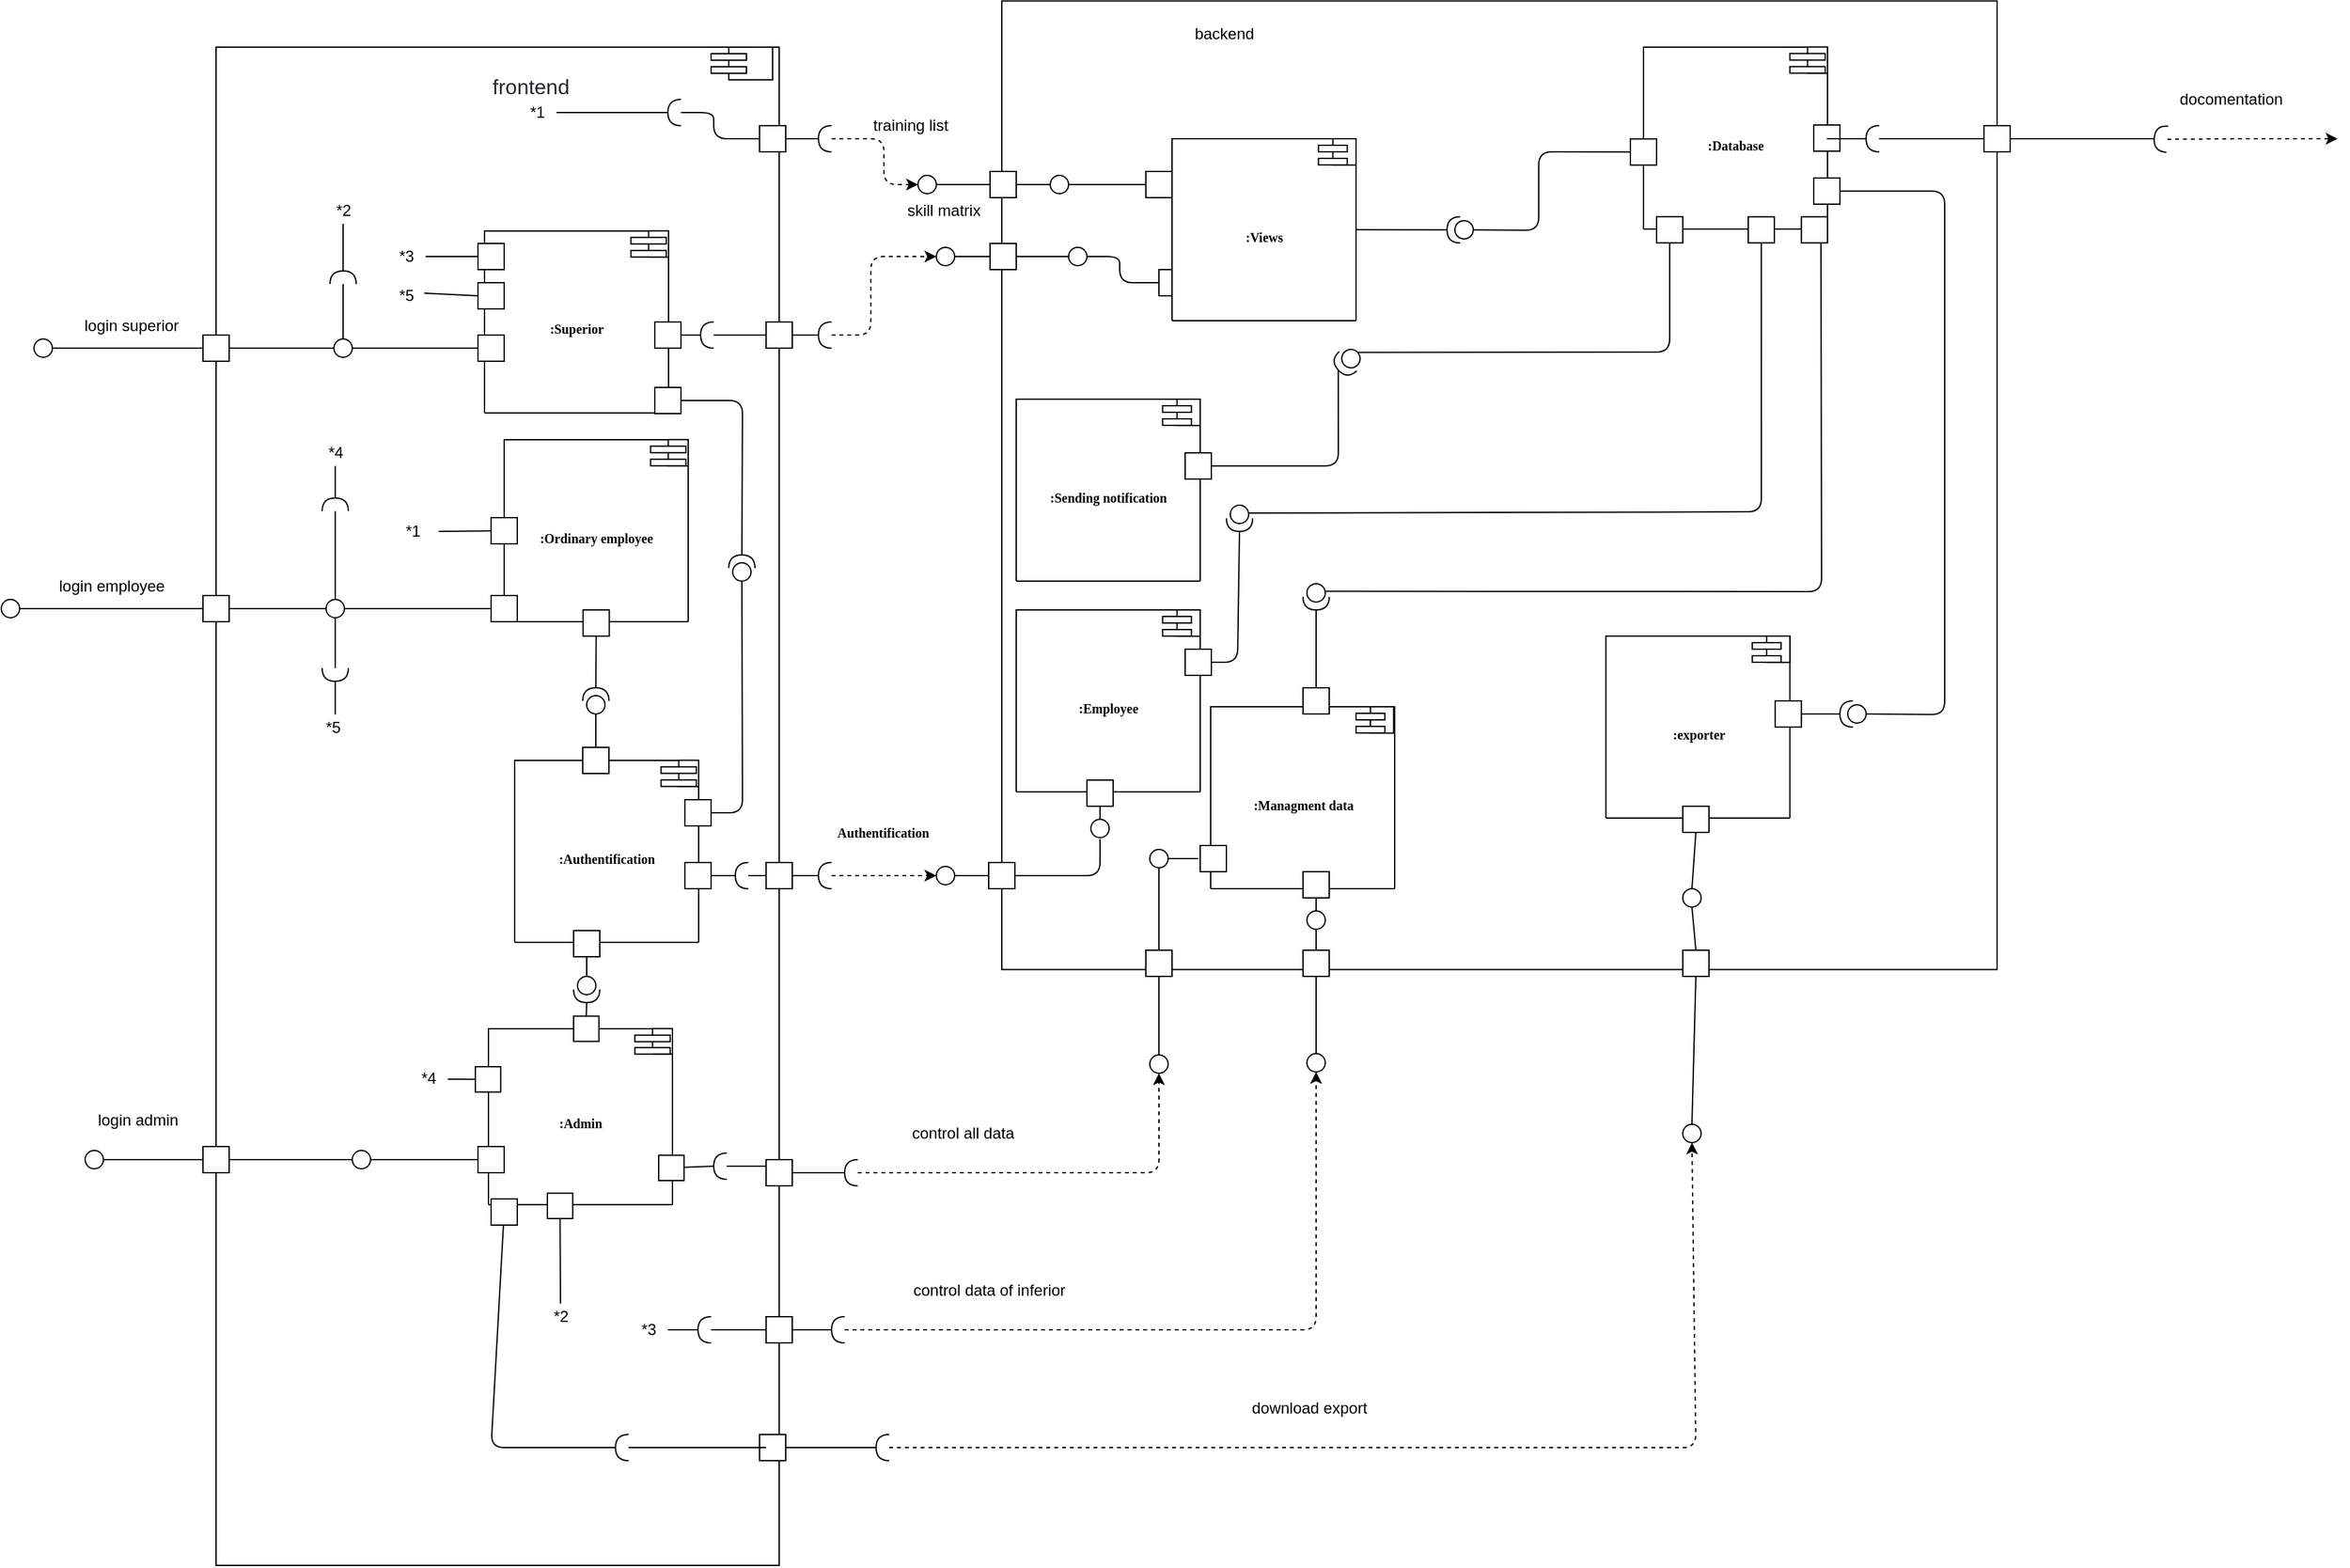 <mxfile version="13.9.2" type="device"><diagram name="Page-1" id="b5b7bab2-c9e2-2cf4-8b2a-24fd1a2a6d21"><mxGraphModel dx="1673" dy="896" grid="1" gridSize="10" guides="1" tooltips="1" connect="1" arrows="1" fold="1" page="1" pageScale="1" pageWidth="827" pageHeight="1169" background="#ffffff" math="0" shadow="0"><root><mxCell id="0"/><mxCell id="1" parent="0"/><mxCell id="YQXiqPBU_zEc4FxywuiX-50" value="" style="group" parent="1" vertex="1" connectable="0"><mxGeometry x="1740" y="400.0" width="270" height="710" as="geometry"/></mxCell><mxCell id="YQXiqPBU_zEc4FxywuiX-51" value="" style="group" parent="YQXiqPBU_zEc4FxywuiX-50" vertex="1" connectable="0"><mxGeometry width="270" height="710" as="geometry"/></mxCell><mxCell id="YQXiqPBU_zEc4FxywuiX-52" value=":Database" style="shape=folder;fontStyle=1;spacingTop=10;tabWidth=230;tabHeight=480;tabPosition=left;html=1;rounded=0;shadow=0;comic=0;labelBackgroundColor=none;strokeWidth=1;fontFamily=Verdana;fontSize=10;align=center;" parent="YQXiqPBU_zEc4FxywuiX-51" vertex="1"><mxGeometry width="140.5" height="139" as="geometry"/></mxCell><mxCell id="YQXiqPBU_zEc4FxywuiX-53" value="" style="shape=module;align=left;spacingLeft=20;align=center;verticalAlign=top;jettyWidth=27;jettyHeight=5;" parent="YQXiqPBU_zEc4FxywuiX-51" vertex="1"><mxGeometry x="111.79" y="-0.15" width="28.71" height="20.15" as="geometry"/></mxCell><mxCell id="YQXiqPBU_zEc4FxywuiX-54" value="" style="whiteSpace=wrap;html=1;aspect=fixed;" parent="YQXiqPBU_zEc4FxywuiX-51" vertex="1"><mxGeometry x="130" y="59.5" width="20" height="20" as="geometry"/></mxCell><mxCell id="YQXiqPBU_zEc4FxywuiX-115" value="" style="whiteSpace=wrap;html=1;aspect=fixed;" parent="YQXiqPBU_zEc4FxywuiX-51" vertex="1"><mxGeometry x="80" y="129.66" width="19.92" height="19.92" as="geometry"/></mxCell><mxCell id="YQXiqPBU_zEc4FxywuiX-247" value="" style="whiteSpace=wrap;html=1;aspect=fixed;" parent="YQXiqPBU_zEc4FxywuiX-51" vertex="1"><mxGeometry x="120.58" y="129.66" width="19.92" height="19.92" as="geometry"/></mxCell><mxCell id="YQXiqPBU_zEc4FxywuiX-86" value="" style="whiteSpace=wrap;html=1;aspect=fixed;" parent="YQXiqPBU_zEc4FxywuiX-51" vertex="1"><mxGeometry x="10" y="129.58" width="20" height="20" as="geometry"/></mxCell><mxCell id="kdpzBhVq0iyUW949Yvak-1" value="" style="shape=folder;fontStyle=1;spacingTop=10;tabWidth=240;tabHeight=0;tabPosition=left;html=1;rounded=0;shadow=0;comic=0;labelBackgroundColor=none;strokeWidth=1;fillColor=none;fontFamily=Verdana;fontSize=10;align=center;" parent="YQXiqPBU_zEc4FxywuiX-51" vertex="1"><mxGeometry x="-490" y="-35.21" width="760" height="740" as="geometry"/></mxCell><mxCell id="kdpzBhVq0iyUW949Yvak-5" value="" style="shape=providedRequiredInterface;html=1;verticalLabelPosition=bottom;rotation=90;direction=south;" parent="YQXiqPBU_zEc4FxywuiX-51" vertex="1"><mxGeometry x="-150" y="129.58" width="20" height="20" as="geometry"/></mxCell><mxCell id="YQXiqPBU_zEc4FxywuiX-246" value="" style="shape=providedRequiredInterface;html=1;verticalLabelPosition=bottom;rotation=90;" parent="YQXiqPBU_zEc4FxywuiX-51" vertex="1"><mxGeometry x="-260" y="410.0" width="20" height="20" as="geometry"/></mxCell><mxCell id="YQXiqPBU_zEc4FxywuiX-248" value="" style="endArrow=none;html=1;exitX=0.29;exitY=0.138;exitDx=0;exitDy=0;exitPerimeter=0;entryX=0.75;entryY=1;entryDx=0;entryDy=0;" parent="YQXiqPBU_zEc4FxywuiX-51" source="YQXiqPBU_zEc4FxywuiX-246" target="YQXiqPBU_zEc4FxywuiX-247" edge="1"><mxGeometry width="50" height="50" relative="1" as="geometry"><mxPoint x="-305" y="340.0" as="sourcePoint"/><mxPoint x="-300.452" y="230.0" as="targetPoint"/><Array as="points"><mxPoint x="136" y="416.0"/></Array></mxGeometry></mxCell><mxCell id="YQXiqPBU_zEc4FxywuiX-193" value="" style="ellipse;whiteSpace=wrap;html=1;aspect=fixed;" parent="YQXiqPBU_zEc4FxywuiX-51" vertex="1"><mxGeometry x="-377" y="613" width="14" height="14" as="geometry"/></mxCell><mxCell id="B53ua75-piDX6XJb4L8w-5" value="" style="ellipse;whiteSpace=wrap;html=1;aspect=fixed;" parent="YQXiqPBU_zEc4FxywuiX-51" vertex="1"><mxGeometry x="-453" y="98.0" width="14" height="14" as="geometry"/></mxCell><mxCell id="B53ua75-piDX6XJb4L8w-4" value="" style="whiteSpace=wrap;html=1;aspect=fixed;" parent="YQXiqPBU_zEc4FxywuiX-51" vertex="1"><mxGeometry x="-380" y="95.0" width="20" height="20" as="geometry"/></mxCell><mxCell id="B53ua75-piDX6XJb4L8w-6" value="" style="endArrow=none;html=1;entryX=1;entryY=0.5;entryDx=0;entryDy=0;exitX=0;exitY=0.5;exitDx=0;exitDy=0;" parent="YQXiqPBU_zEc4FxywuiX-51" source="B53ua75-piDX6XJb4L8w-4" target="B53ua75-piDX6XJb4L8w-5" edge="1"><mxGeometry width="50" height="50" relative="1" as="geometry"><mxPoint x="-400" y="169.92" as="sourcePoint"/><mxPoint x="-420" y="169.92" as="targetPoint"/></mxGeometry></mxCell><mxCell id="YQXiqPBU_zEc4FxywuiX-129" value="" style="ellipse;whiteSpace=wrap;html=1;aspect=fixed;" parent="YQXiqPBU_zEc4FxywuiX-51" vertex="1"><mxGeometry x="-439" y="153.0" width="14" height="14" as="geometry"/></mxCell><mxCell id="YQXiqPBU_zEc4FxywuiX-121" value="" style="whiteSpace=wrap;html=1;aspect=fixed;" parent="YQXiqPBU_zEc4FxywuiX-51" vertex="1"><mxGeometry x="-500" y="623" width="20" height="20" as="geometry"/></mxCell><mxCell id="YQXiqPBU_zEc4FxywuiX-196" value="" style="whiteSpace=wrap;html=1;aspect=fixed;" parent="YQXiqPBU_zEc4FxywuiX-51" vertex="1"><mxGeometry x="-380" y="690" width="20" height="20" as="geometry"/></mxCell><mxCell id="YQXiqPBU_zEc4FxywuiX-197" value="" style="endArrow=none;html=1;entryX=0.5;entryY=1;entryDx=0;entryDy=0;exitX=0.5;exitY=0;exitDx=0;exitDy=0;" parent="YQXiqPBU_zEc4FxywuiX-51" source="YQXiqPBU_zEc4FxywuiX-196" target="YQXiqPBU_zEc4FxywuiX-193" edge="1"><mxGeometry width="50" height="50" relative="1" as="geometry"><mxPoint x="-440" y="800" as="sourcePoint"/><mxPoint x="-390" y="750" as="targetPoint"/></mxGeometry></mxCell><mxCell id="B53ua75-piDX6XJb4L8w-20" value="" style="whiteSpace=wrap;html=1;aspect=fixed;" parent="YQXiqPBU_zEc4FxywuiX-51" vertex="1"><mxGeometry x="-260" y="690" width="20" height="20" as="geometry"/></mxCell><mxCell id="kdpzBhVq0iyUW949Yvak-2" value="backend" style="text;html=1;strokeColor=none;fillColor=none;align=center;verticalAlign=middle;whiteSpace=wrap;rounded=0;" parent="YQXiqPBU_zEc4FxywuiX-51" vertex="1"><mxGeometry x="-340" y="-20.15" width="40" height="20" as="geometry"/></mxCell><mxCell id="IiFIBTfcYMsC3WhW91ez-2" value=":exporter" style="shape=folder;fontStyle=1;spacingTop=10;tabWidth=230;tabHeight=480;tabPosition=left;html=1;rounded=0;shadow=0;comic=0;labelBackgroundColor=none;strokeWidth=1;fontFamily=Verdana;fontSize=10;align=center;" vertex="1" parent="YQXiqPBU_zEc4FxywuiX-51"><mxGeometry x="-28.71" y="450.0" width="140.5" height="139" as="geometry"/></mxCell><mxCell id="IiFIBTfcYMsC3WhW91ez-3" value="" style="shape=module;align=left;spacingLeft=20;align=center;verticalAlign=top;jettyWidth=22;jettyHeight=5;" vertex="1" parent="YQXiqPBU_zEc4FxywuiX-51"><mxGeometry x="83.08" y="450.0" width="28.71" height="20.15" as="geometry"/></mxCell><mxCell id="IiFIBTfcYMsC3WhW91ez-19" value="" style="whiteSpace=wrap;html=1;aspect=fixed;" vertex="1" parent="YQXiqPBU_zEc4FxywuiX-51"><mxGeometry x="30" y="690" width="20" height="20" as="geometry"/></mxCell><mxCell id="IiFIBTfcYMsC3WhW91ez-20" value="" style="ellipse;whiteSpace=wrap;html=1;aspect=fixed;" vertex="1" parent="YQXiqPBU_zEc4FxywuiX-51"><mxGeometry x="30" y="643" width="14" height="14" as="geometry"/></mxCell><mxCell id="IiFIBTfcYMsC3WhW91ez-22" value="" style="whiteSpace=wrap;html=1;aspect=fixed;" vertex="1" parent="YQXiqPBU_zEc4FxywuiX-51"><mxGeometry x="30" y="580" width="20" height="20" as="geometry"/></mxCell><mxCell id="IiFIBTfcYMsC3WhW91ez-21" value="" style="endArrow=none;html=1;entryX=0.5;entryY=0;entryDx=0;entryDy=0;exitX=0.5;exitY=1;exitDx=0;exitDy=0;" edge="1" parent="YQXiqPBU_zEc4FxywuiX-51" source="IiFIBTfcYMsC3WhW91ez-20" target="IiFIBTfcYMsC3WhW91ez-19"><mxGeometry width="50" height="50" relative="1" as="geometry"><mxPoint x="-50" y="840" as="sourcePoint"/><mxPoint y="790" as="targetPoint"/></mxGeometry></mxCell><mxCell id="IiFIBTfcYMsC3WhW91ez-23" value="" style="endArrow=none;html=1;exitX=0.5;exitY=1;exitDx=0;exitDy=0;entryX=0.5;entryY=0;entryDx=0;entryDy=0;" edge="1" parent="YQXiqPBU_zEc4FxywuiX-51" source="IiFIBTfcYMsC3WhW91ez-22" target="IiFIBTfcYMsC3WhW91ez-20"><mxGeometry width="50" height="50" relative="1" as="geometry"><mxPoint x="-70" y="820" as="sourcePoint"/><mxPoint x="-20" y="770" as="targetPoint"/></mxGeometry></mxCell><mxCell id="IiFIBTfcYMsC3WhW91ez-24" value="" style="whiteSpace=wrap;html=1;aspect=fixed;" vertex="1" parent="YQXiqPBU_zEc4FxywuiX-51"><mxGeometry x="100.58" y="499.5" width="20" height="20" as="geometry"/></mxCell><mxCell id="IiFIBTfcYMsC3WhW91ez-25" value="" style="shape=providedRequiredInterface;html=1;verticalLabelPosition=bottom;rotation=90;direction=south;" vertex="1" parent="YQXiqPBU_zEc4FxywuiX-51"><mxGeometry x="150" y="499.5" width="20" height="20" as="geometry"/></mxCell><mxCell id="IiFIBTfcYMsC3WhW91ez-26" value="" style="endArrow=none;html=1;entryX=1;entryY=0.5;entryDx=0;entryDy=0;entryPerimeter=0;exitX=1;exitY=0.5;exitDx=0;exitDy=0;" edge="1" parent="YQXiqPBU_zEc4FxywuiX-51" source="IiFIBTfcYMsC3WhW91ez-24" target="IiFIBTfcYMsC3WhW91ez-25"><mxGeometry width="50" height="50" relative="1" as="geometry"><mxPoint x="-209.5" y="149.54" as="sourcePoint"/><mxPoint x="-140.0" y="149.58" as="targetPoint"/></mxGeometry></mxCell><mxCell id="IiFIBTfcYMsC3WhW91ez-27" value="" style="endArrow=none;html=1;exitX=1;exitY=0.5;exitDx=0;exitDy=0;entryX=0;entryY=0.5;entryDx=0;entryDy=0;entryPerimeter=0;" edge="1" parent="YQXiqPBU_zEc4FxywuiX-51" source="IiFIBTfcYMsC3WhW91ez-28" target="IiFIBTfcYMsC3WhW91ez-25"><mxGeometry width="50" height="50" relative="1" as="geometry"><mxPoint x="500" y="360.0" as="sourcePoint"/><mxPoint x="520" y="610" as="targetPoint"/><Array as="points"><mxPoint x="230" y="110.0"/><mxPoint x="230" y="510.0"/></Array></mxGeometry></mxCell><mxCell id="IiFIBTfcYMsC3WhW91ez-28" value="" style="whiteSpace=wrap;html=1;aspect=fixed;" vertex="1" parent="YQXiqPBU_zEc4FxywuiX-51"><mxGeometry x="130" y="100.0" width="20" height="20" as="geometry"/></mxCell><mxCell id="YQXiqPBU_zEc4FxywuiX-57" value="" style="endArrow=none;html=1;entryX=1;entryY=0.5;entryDx=0;entryDy=0;entryPerimeter=0;" parent="1" target="YQXiqPBU_zEc4FxywuiX-58" edge="1"><mxGeometry width="50" height="50" relative="1" as="geometry"><mxPoint x="1880" y="470" as="sourcePoint"/><mxPoint x="1605" y="700" as="targetPoint"/></mxGeometry></mxCell><mxCell id="YQXiqPBU_zEc4FxywuiX-58" value="" style="shape=requiredInterface;html=1;verticalLabelPosition=bottom;rotation=90;direction=south;" parent="1" vertex="1"><mxGeometry x="1905" y="465" width="20" height="10" as="geometry"/></mxCell><mxCell id="YQXiqPBU_zEc4FxywuiX-59" value="" style="whiteSpace=wrap;html=1;aspect=fixed;" parent="1" vertex="1"><mxGeometry x="2000" y="460" width="20" height="20" as="geometry"/></mxCell><mxCell id="YQXiqPBU_zEc4FxywuiX-60" value="" style="endArrow=none;html=1;entryX=0;entryY=0.5;entryDx=0;entryDy=0;exitX=0;exitY=0.5;exitDx=0;exitDy=0;exitPerimeter=0;" parent="1" source="YQXiqPBU_zEc4FxywuiX-58" target="YQXiqPBU_zEc4FxywuiX-59" edge="1"><mxGeometry width="50" height="50" relative="1" as="geometry"><mxPoint x="1630" y="730" as="sourcePoint"/><mxPoint x="1295" y="590" as="targetPoint"/></mxGeometry></mxCell><mxCell id="YQXiqPBU_zEc4FxywuiX-61" value="" style="endArrow=none;html=1;exitX=1;exitY=0.5;exitDx=0;exitDy=0;" parent="1" source="YQXiqPBU_zEc4FxywuiX-59" edge="1"><mxGeometry width="50" height="50" relative="1" as="geometry"><mxPoint x="1625" y="760" as="sourcePoint"/><mxPoint x="2130" y="470" as="targetPoint"/><Array as="points"/></mxGeometry></mxCell><mxCell id="YQXiqPBU_zEc4FxywuiX-62" value="" style="shape=folder;fontStyle=1;spacingTop=10;tabWidth=240;tabHeight=0;tabPosition=left;html=1;rounded=0;shadow=0;comic=0;labelBackgroundColor=none;strokeWidth=1;fillColor=none;fontFamily=Verdana;fontSize=10;align=center;" parent="1" vertex="1"><mxGeometry x="650" y="400" width="430" height="1160" as="geometry"/></mxCell><mxCell id="YQXiqPBU_zEc4FxywuiX-68" value="" style="shape=module;align=left;spacingLeft=20;align=center;verticalAlign=top;jettyWidth=27;jettyHeight=5;" parent="1" vertex="1"><mxGeometry x="1028" y="400" width="47" height="25" as="geometry"/></mxCell><mxCell id="YQXiqPBU_zEc4FxywuiX-69" value="&lt;span style=&quot;color: rgb(36 , 41 , 46) ; font-family: , &amp;#34;blinkmacsystemfont&amp;#34; , &amp;#34;segoe ui&amp;#34; , &amp;#34;helvetica&amp;#34; , &amp;#34;arial&amp;#34; , sans-serif , &amp;#34;apple color emoji&amp;#34; , &amp;#34;segoe ui emoji&amp;#34; ; font-size: 16px ; text-align: left ; background-color: rgb(255 , 255 , 255)&quot;&gt;frontend&lt;/span&gt;" style="text;html=1;align=center;verticalAlign=middle;resizable=0;points=[];autosize=1;" parent="1" vertex="1"><mxGeometry x="855" y="420" width="70" height="20" as="geometry"/></mxCell><mxCell id="YQXiqPBU_zEc4FxywuiX-70" value="" style="endArrow=none;html=1;exitX=1;exitY=0.5;exitDx=0;exitDy=0;entryX=1;entryY=0.5;entryDx=0;entryDy=0;entryPerimeter=0;" parent="1" source="YQXiqPBU_zEc4FxywuiX-175" target="YQXiqPBU_zEc4FxywuiX-71" edge="1"><mxGeometry width="50" height="50" relative="1" as="geometry"><mxPoint x="1030" y="619" as="sourcePoint"/><mxPoint x="1270" y="700" as="targetPoint"/></mxGeometry></mxCell><mxCell id="YQXiqPBU_zEc4FxywuiX-71" value="" style="shape=requiredInterface;html=1;verticalLabelPosition=bottom;rotation=-180;" parent="1" vertex="1"><mxGeometry x="1020" y="610" width="10" height="20" as="geometry"/></mxCell><mxCell id="YQXiqPBU_zEc4FxywuiX-72" value="" style="whiteSpace=wrap;html=1;aspect=fixed;" parent="1" vertex="1"><mxGeometry x="1070" y="610" width="20" height="20" as="geometry"/></mxCell><mxCell id="YQXiqPBU_zEc4FxywuiX-73" value="" style="endArrow=none;html=1;entryX=0;entryY=0.5;entryDx=0;entryDy=0;exitX=0;exitY=0.5;exitDx=0;exitDy=0;exitPerimeter=0;" parent="1" source="YQXiqPBU_zEc4FxywuiX-71" target="YQXiqPBU_zEc4FxywuiX-72" edge="1"><mxGeometry width="50" height="50" relative="1" as="geometry"><mxPoint x="910" y="640" as="sourcePoint"/><mxPoint x="960" y="590" as="targetPoint"/></mxGeometry></mxCell><mxCell id="YQXiqPBU_zEc4FxywuiX-74" value="" style="endArrow=none;html=1;exitX=1;exitY=0.5;exitDx=0;exitDy=0;" parent="1" source="YQXiqPBU_zEc4FxywuiX-72" edge="1"><mxGeometry width="50" height="50" relative="1" as="geometry"><mxPoint x="1290" y="760" as="sourcePoint"/><mxPoint x="1110" y="620" as="targetPoint"/></mxGeometry></mxCell><mxCell id="YQXiqPBU_zEc4FxywuiX-75" value="" style="shape=requiredInterface;html=1;verticalLabelPosition=bottom;rotation=-176;" parent="1" vertex="1"><mxGeometry x="2130" y="460" width="10" height="20" as="geometry"/></mxCell><mxCell id="YQXiqPBU_zEc4FxywuiX-87" value="" style="shape=providedRequiredInterface;html=1;verticalLabelPosition=bottom;rotation=48;direction=south;" parent="1" vertex="1"><mxGeometry x="1504.36" y="630" width="20" height="20" as="geometry"/></mxCell><mxCell id="YQXiqPBU_zEc4FxywuiX-88" value="" style="endArrow=none;html=1;entryX=0;entryY=0.5;entryDx=0;entryDy=0;entryPerimeter=0;" parent="1" source="YQXiqPBU_zEc4FxywuiX-86" target="YQXiqPBU_zEc4FxywuiX-87" edge="1"><mxGeometry width="50" height="50" relative="1" as="geometry"><mxPoint x="1240" y="820" as="sourcePoint"/><mxPoint x="1290" y="770" as="targetPoint"/><Array as="points"><mxPoint x="1760" y="633"/></Array></mxGeometry></mxCell><mxCell id="YQXiqPBU_zEc4FxywuiX-83" value=":Sending notification" style="shape=folder;fontStyle=1;spacingTop=10;tabWidth=230;tabHeight=480;tabPosition=left;html=1;rounded=0;shadow=0;comic=0;labelBackgroundColor=none;strokeWidth=1;fontFamily=Verdana;fontSize=10;align=center;" parent="1" vertex="1"><mxGeometry x="1261" y="669" width="140.5" height="139" as="geometry"/></mxCell><mxCell id="YQXiqPBU_zEc4FxywuiX-90" value="" style="endArrow=classic;html=1;dashed=1;exitX=0;exitY=0.5;exitDx=0;exitDy=0;exitPerimeter=0;" parent="1" source="YQXiqPBU_zEc4FxywuiX-75" edge="1"><mxGeometry width="50" height="50" relative="1" as="geometry"><mxPoint x="1680" y="430" as="sourcePoint"/><mxPoint x="2270" y="470" as="targetPoint"/><Array as="points"><mxPoint x="2200" y="470"/></Array></mxGeometry></mxCell><mxCell id="YQXiqPBU_zEc4FxywuiX-97" value="" style="whiteSpace=wrap;html=1;aspect=fixed;" parent="1" vertex="1"><mxGeometry x="1370" y="570" width="20" height="20" as="geometry"/></mxCell><mxCell id="YQXiqPBU_zEc4FxywuiX-101" value="" style="endArrow=none;html=1;entryX=1;entryY=0.5;entryDx=0;entryDy=0;exitX=0;exitY=0.5;exitDx=0;exitDy=0;" parent="1" source="YQXiqPBU_zEc4FxywuiX-97" target="YQXiqPBU_zEc4FxywuiX-129" edge="1"><mxGeometry width="50" height="50" relative="1" as="geometry"><mxPoint x="1180" y="600" as="sourcePoint"/><mxPoint x="1310" y="559.92" as="targetPoint"/><Array as="points"><mxPoint x="1340" y="580"/><mxPoint x="1340" y="560"/></Array></mxGeometry></mxCell><mxCell id="YQXiqPBU_zEc4FxywuiX-102" value="" style="whiteSpace=wrap;html=1;aspect=fixed;" parent="1" vertex="1"><mxGeometry x="1241" y="550" width="20" height="20" as="geometry"/></mxCell><mxCell id="YQXiqPBU_zEc4FxywuiX-103" value="" style="endArrow=none;html=1;entryX=0;entryY=0.5;entryDx=0;entryDy=0;" parent="1" source="YQXiqPBU_zEc4FxywuiX-102" target="YQXiqPBU_zEc4FxywuiX-129" edge="1"><mxGeometry width="50" height="50" relative="1" as="geometry"><mxPoint x="1150" y="580" as="sourcePoint"/><mxPoint x="1300" y="559.92" as="targetPoint"/></mxGeometry></mxCell><mxCell id="YQXiqPBU_zEc4FxywuiX-105" value="" style="endArrow=none;html=1;entryX=0;entryY=0.5;entryDx=0;entryDy=0;exitX=1;exitY=0.5;exitDx=0;exitDy=0;" parent="1" source="B53ua75-piDX6XJb4L8w-9" target="B53ua75-piDX6XJb4L8w-7" edge="1"><mxGeometry width="50" height="50" relative="1" as="geometry"><mxPoint x="1210" y="560" as="sourcePoint"/><mxPoint x="1190" y="600" as="targetPoint"/></mxGeometry></mxCell><mxCell id="YQXiqPBU_zEc4FxywuiX-106" value="" style="whiteSpace=wrap;html=1;aspect=fixed;" parent="1" vertex="1"><mxGeometry x="1390" y="710" width="20" height="20" as="geometry"/></mxCell><mxCell id="YQXiqPBU_zEc4FxywuiX-107" value="" style="endArrow=none;html=1;entryX=1;entryY=0.5;entryDx=0;entryDy=0;exitX=1;exitY=0.5;exitDx=0;exitDy=0;exitPerimeter=0;" parent="1" source="YQXiqPBU_zEc4FxywuiX-87" target="YQXiqPBU_zEc4FxywuiX-106" edge="1"><mxGeometry width="50" height="50" relative="1" as="geometry"><mxPoint x="1400" y="689" as="sourcePoint"/><mxPoint x="1400" y="740" as="targetPoint"/><Array as="points"><mxPoint x="1507" y="720"/></Array></mxGeometry></mxCell><mxCell id="YQXiqPBU_zEc4FxywuiX-84" value="" style="shape=module;align=left;spacingLeft=20;align=center;verticalAlign=top;jettyWidth=22;jettyHeight=5;" parent="1" vertex="1"><mxGeometry x="1372.79" y="669" width="28.71" height="20.15" as="geometry"/></mxCell><mxCell id="YQXiqPBU_zEc4FxywuiX-110" value=":Employee" style="shape=folder;fontStyle=1;spacingTop=10;tabWidth=230;tabHeight=480;tabPosition=left;html=1;rounded=0;shadow=0;comic=0;labelBackgroundColor=none;strokeWidth=1;fontFamily=Verdana;fontSize=10;align=center;" parent="1" vertex="1"><mxGeometry x="1261" y="830" width="140.5" height="139" as="geometry"/></mxCell><mxCell id="YQXiqPBU_zEc4FxywuiX-111" value="" style="shape=module;align=left;spacingLeft=20;align=center;verticalAlign=top;jettyWidth=22;jettyHeight=5;" parent="1" vertex="1"><mxGeometry x="1372.79" y="830" width="28.71" height="20.15" as="geometry"/></mxCell><mxCell id="YQXiqPBU_zEc4FxywuiX-112" value="" style="whiteSpace=wrap;html=1;aspect=fixed;" parent="1" vertex="1"><mxGeometry x="1390" y="860" width="20" height="20" as="geometry"/></mxCell><mxCell id="YQXiqPBU_zEc4FxywuiX-113" value="" style="shape=providedRequiredInterface;html=1;verticalLabelPosition=bottom;rotation=90;" parent="1" vertex="1"><mxGeometry x="1421.5" y="750" width="20" height="20" as="geometry"/></mxCell><mxCell id="YQXiqPBU_zEc4FxywuiX-114" value="" style="endArrow=none;html=1;exitX=1;exitY=0.5;exitDx=0;exitDy=0;entryX=1;entryY=0.5;entryDx=0;entryDy=0;entryPerimeter=0;" parent="1" source="YQXiqPBU_zEc4FxywuiX-112" target="YQXiqPBU_zEc4FxywuiX-113" edge="1"><mxGeometry width="50" height="50" relative="1" as="geometry"><mxPoint x="1440" y="900" as="sourcePoint"/><mxPoint x="1427" y="769" as="targetPoint"/><Array as="points"><mxPoint x="1430" y="870"/></Array></mxGeometry></mxCell><mxCell id="YQXiqPBU_zEc4FxywuiX-116" value="" style="endArrow=none;html=1;exitX=0.3;exitY=0.146;exitDx=0;exitDy=0;exitPerimeter=0;" parent="1" source="YQXiqPBU_zEc4FxywuiX-113" target="YQXiqPBU_zEc4FxywuiX-115" edge="1"><mxGeometry width="50" height="50" relative="1" as="geometry"><mxPoint x="1150" y="740" as="sourcePoint"/><mxPoint x="1200" y="690" as="targetPoint"/><Array as="points"><mxPoint x="1830" y="755"/></Array></mxGeometry></mxCell><mxCell id="YQXiqPBU_zEc4FxywuiX-118" value="" style="whiteSpace=wrap;html=1;aspect=fixed;" parent="1" vertex="1"><mxGeometry x="1315" y="960" width="20" height="20" as="geometry"/></mxCell><mxCell id="YQXiqPBU_zEc4FxywuiX-120" value="" style="endArrow=none;html=1;entryX=0.5;entryY=1;entryDx=0;entryDy=0;" parent="1" target="YQXiqPBU_zEc4FxywuiX-118" edge="1"><mxGeometry width="50" height="50" relative="1" as="geometry"><mxPoint x="1325" y="995" as="sourcePoint"/><mxPoint x="1070" y="930" as="targetPoint"/></mxGeometry></mxCell><mxCell id="YQXiqPBU_zEc4FxywuiX-122" value="" style="endArrow=none;html=1;entryX=0;entryY=0.5;entryDx=0;entryDy=0;entryPerimeter=0;exitX=1;exitY=0.5;exitDx=0;exitDy=0;" parent="1" source="YQXiqPBU_zEc4FxywuiX-121" edge="1"><mxGeometry width="50" height="50" relative="1" as="geometry"><mxPoint x="1150" y="1040" as="sourcePoint"/><mxPoint x="1325" y="1005" as="targetPoint"/><Array as="points"><mxPoint x="1325" y="1033"/></Array></mxGeometry></mxCell><mxCell id="YQXiqPBU_zEc4FxywuiX-123" value="" style="ellipse;whiteSpace=wrap;html=1;aspect=fixed;" parent="1" vertex="1"><mxGeometry x="1200" y="553" width="14" height="14" as="geometry"/></mxCell><mxCell id="YQXiqPBU_zEc4FxywuiX-124" value="" style="ellipse;whiteSpace=wrap;html=1;aspect=fixed;" parent="1" vertex="1"><mxGeometry x="1200" y="1026" width="14" height="14" as="geometry"/></mxCell><mxCell id="YQXiqPBU_zEc4FxywuiX-125" value="" style="endArrow=none;html=1;entryX=0;entryY=0.5;entryDx=0;entryDy=0;exitX=1;exitY=0.5;exitDx=0;exitDy=0;" parent="1" source="YQXiqPBU_zEc4FxywuiX-124" target="YQXiqPBU_zEc4FxywuiX-121" edge="1"><mxGeometry width="50" height="50" relative="1" as="geometry"><mxPoint x="1180" y="1000" as="sourcePoint"/><mxPoint x="1230" y="950" as="targetPoint"/></mxGeometry></mxCell><mxCell id="YQXiqPBU_zEc4FxywuiX-126" value="skill matrix&amp;nbsp;" style="text;html=1;align=center;verticalAlign=middle;resizable=0;points=[];autosize=1;" parent="1" vertex="1"><mxGeometry x="1172" y="515" width="70" height="20" as="geometry"/></mxCell><mxCell id="YQXiqPBU_zEc4FxywuiX-130" value="" style="ellipse;whiteSpace=wrap;html=1;aspect=fixed;" parent="1" vertex="1"><mxGeometry x="1318" y="990" width="14" height="14" as="geometry"/></mxCell><mxCell id="YQXiqPBU_zEc4FxywuiX-131" value="" style="shape=requiredInterface;html=1;verticalLabelPosition=bottom;rotation=-180;" parent="1" vertex="1"><mxGeometry x="1110" y="610" width="10" height="20" as="geometry"/></mxCell><mxCell id="YQXiqPBU_zEc4FxywuiX-132" value="" style="endArrow=classic;html=1;dashed=1;exitX=0;exitY=0.5;exitDx=0;exitDy=0;exitPerimeter=0;entryX=0;entryY=0.5;entryDx=0;entryDy=0;" parent="1" source="YQXiqPBU_zEc4FxywuiX-131" target="YQXiqPBU_zEc4FxywuiX-123" edge="1"><mxGeometry width="50" height="50" relative="1" as="geometry"><mxPoint x="1140" y="730" as="sourcePoint"/><mxPoint x="1190" y="680" as="targetPoint"/><Array as="points"><mxPoint x="1150" y="620"/><mxPoint x="1150" y="560"/></Array></mxGeometry></mxCell><mxCell id="YQXiqPBU_zEc4FxywuiX-133" value="" style="group" parent="1" vertex="1" connectable="0"><mxGeometry x="878" y="945" width="150" height="150" as="geometry"/></mxCell><mxCell id="YQXiqPBU_zEc4FxywuiX-134" value="" style="group" parent="YQXiqPBU_zEc4FxywuiX-133" vertex="1" connectable="0"><mxGeometry width="150" height="150" as="geometry"/></mxCell><mxCell id="YQXiqPBU_zEc4FxywuiX-135" value=":Authentification" style="shape=folder;fontStyle=1;spacingTop=10;tabWidth=230;tabHeight=480;tabPosition=left;html=1;rounded=0;shadow=0;comic=0;labelBackgroundColor=none;strokeWidth=1;fontFamily=Verdana;fontSize=10;align=center;" parent="YQXiqPBU_zEc4FxywuiX-134" vertex="1"><mxGeometry width="140.5" height="139" as="geometry"/></mxCell><mxCell id="YQXiqPBU_zEc4FxywuiX-136" value="" style="shape=module;align=left;spacingLeft=20;align=center;verticalAlign=top;jettyWidth=27;jettyHeight=5;" parent="YQXiqPBU_zEc4FxywuiX-134" vertex="1"><mxGeometry x="111.79" y="-0.15" width="28.71" height="20.15" as="geometry"/></mxCell><mxCell id="YQXiqPBU_zEc4FxywuiX-137" value="" style="whiteSpace=wrap;html=1;aspect=fixed;" parent="YQXiqPBU_zEc4FxywuiX-134" vertex="1"><mxGeometry x="130" y="78" width="20" height="20" as="geometry"/></mxCell><mxCell id="YQXiqPBU_zEc4FxywuiX-169" value="" style="whiteSpace=wrap;html=1;aspect=fixed;" parent="YQXiqPBU_zEc4FxywuiX-134" vertex="1"><mxGeometry x="130" y="30" width="20" height="20" as="geometry"/></mxCell><mxCell id="YQXiqPBU_zEc4FxywuiX-165" value="" style="whiteSpace=wrap;html=1;aspect=fixed;" parent="YQXiqPBU_zEc4FxywuiX-134" vertex="1"><mxGeometry x="45" y="130" width="20" height="20" as="geometry"/></mxCell><mxCell id="YQXiqPBU_zEc4FxywuiX-139" value="" style="shape=requiredInterface;html=1;verticalLabelPosition=bottom;rotation=-180;" parent="1" vertex="1"><mxGeometry x="1046.5" y="1023" width="10" height="20" as="geometry"/></mxCell><mxCell id="YQXiqPBU_zEc4FxywuiX-141" value="" style="endArrow=none;html=1;exitX=1;exitY=0.5;exitDx=0;exitDy=0;exitPerimeter=0;entryX=1;entryY=0.5;entryDx=0;entryDy=0;" parent="1" source="YQXiqPBU_zEc4FxywuiX-139" target="YQXiqPBU_zEc4FxywuiX-137" edge="1"><mxGeometry width="50" height="50" relative="1" as="geometry"><mxPoint x="660" y="980" as="sourcePoint"/><mxPoint x="710" y="930" as="targetPoint"/></mxGeometry></mxCell><mxCell id="YQXiqPBU_zEc4FxywuiX-142" value="" style="whiteSpace=wrap;html=1;aspect=fixed;" parent="1" vertex="1"><mxGeometry x="1070" y="1023" width="20" height="20" as="geometry"/></mxCell><mxCell id="YQXiqPBU_zEc4FxywuiX-143" value="" style="endArrow=none;html=1;entryX=0;entryY=0.5;entryDx=0;entryDy=0;exitX=0;exitY=0.5;exitDx=0;exitDy=0;exitPerimeter=0;" parent="1" source="YQXiqPBU_zEc4FxywuiX-139" target="YQXiqPBU_zEc4FxywuiX-142" edge="1"><mxGeometry width="50" height="50" relative="1" as="geometry"><mxPoint x="1150" y="1090" as="sourcePoint"/><mxPoint x="670" y="870" as="targetPoint"/></mxGeometry></mxCell><mxCell id="YQXiqPBU_zEc4FxywuiX-144" value="" style="shape=requiredInterface;html=1;verticalLabelPosition=bottom;rotation=-180;" parent="1" vertex="1"><mxGeometry x="1110" y="1023" width="10" height="20" as="geometry"/></mxCell><mxCell id="YQXiqPBU_zEc4FxywuiX-145" value="" style="endArrow=none;html=1;entryX=1;entryY=0.5;entryDx=0;entryDy=0;entryPerimeter=0;exitX=1;exitY=0.5;exitDx=0;exitDy=0;" parent="1" source="YQXiqPBU_zEc4FxywuiX-142" target="YQXiqPBU_zEc4FxywuiX-144" edge="1"><mxGeometry width="50" height="50" relative="1" as="geometry"><mxPoint x="590" y="930" as="sourcePoint"/><mxPoint x="640" y="880" as="targetPoint"/></mxGeometry></mxCell><mxCell id="YQXiqPBU_zEc4FxywuiX-146" value="" style="endArrow=classic;html=1;exitX=0;exitY=0.5;exitDx=0;exitDy=0;exitPerimeter=0;entryX=0;entryY=0.5;entryDx=0;entryDy=0;dashed=1;" parent="1" source="YQXiqPBU_zEc4FxywuiX-144" target="YQXiqPBU_zEc4FxywuiX-124" edge="1"><mxGeometry width="50" height="50" relative="1" as="geometry"><mxPoint x="1140" y="1010" as="sourcePoint"/><mxPoint x="1190" y="960" as="targetPoint"/></mxGeometry></mxCell><mxCell id="YQXiqPBU_zEc4FxywuiX-147" value="" style="group" parent="1" vertex="1" connectable="0"><mxGeometry x="870" y="700" width="150" height="139" as="geometry"/></mxCell><mxCell id="YQXiqPBU_zEc4FxywuiX-148" value="" style="group" parent="YQXiqPBU_zEc4FxywuiX-147" vertex="1" connectable="0"><mxGeometry width="150" height="139" as="geometry"/></mxCell><mxCell id="YQXiqPBU_zEc4FxywuiX-149" value=":Ordinary employee" style="shape=folder;fontStyle=1;spacingTop=10;tabWidth=230;tabHeight=480;tabPosition=left;html=1;rounded=0;shadow=0;comic=0;labelBackgroundColor=none;strokeWidth=1;fontFamily=Verdana;fontSize=10;align=center;" parent="YQXiqPBU_zEc4FxywuiX-148" vertex="1"><mxGeometry width="140.5" height="139" as="geometry"/></mxCell><mxCell id="YQXiqPBU_zEc4FxywuiX-150" value="" style="shape=module;align=left;spacingLeft=20;align=center;verticalAlign=top;jettyWidth=27;jettyHeight=5;" parent="YQXiqPBU_zEc4FxywuiX-148" vertex="1"><mxGeometry x="111.79" y="-0.15" width="28.71" height="20.15" as="geometry"/></mxCell><mxCell id="YQXiqPBU_zEc4FxywuiX-179" value="" style="whiteSpace=wrap;html=1;aspect=fixed;" parent="YQXiqPBU_zEc4FxywuiX-148" vertex="1"><mxGeometry x="-10" y="59.5" width="20" height="20" as="geometry"/></mxCell><mxCell id="YQXiqPBU_zEc4FxywuiX-223" value="" style="whiteSpace=wrap;html=1;aspect=fixed;" parent="YQXiqPBU_zEc4FxywuiX-148" vertex="1"><mxGeometry x="-10" y="119" width="20" height="20" as="geometry"/></mxCell><mxCell id="YQXiqPBU_zEc4FxywuiX-152" value="" style="group" parent="1" vertex="1" connectable="0"><mxGeometry x="858" y="1150" width="150" height="145" as="geometry"/></mxCell><mxCell id="YQXiqPBU_zEc4FxywuiX-153" value="" style="group" parent="YQXiqPBU_zEc4FxywuiX-152" vertex="1" connectable="0"><mxGeometry width="150" height="145" as="geometry"/></mxCell><mxCell id="YQXiqPBU_zEc4FxywuiX-154" value=":Admin" style="shape=folder;fontStyle=1;spacingTop=10;tabWidth=230;tabHeight=480;tabPosition=left;html=1;rounded=0;shadow=0;comic=0;labelBackgroundColor=none;strokeWidth=1;fontFamily=Verdana;fontSize=10;align=center;" parent="YQXiqPBU_zEc4FxywuiX-153" vertex="1"><mxGeometry width="140.5" height="134.367" as="geometry"/></mxCell><mxCell id="YQXiqPBU_zEc4FxywuiX-155" value="" style="shape=module;align=left;spacingLeft=20;align=center;verticalAlign=top;jettyWidth=27;jettyHeight=5;" parent="YQXiqPBU_zEc4FxywuiX-153" vertex="1"><mxGeometry x="111.79" y="-0.145" width="28.71" height="19.478" as="geometry"/></mxCell><mxCell id="YQXiqPBU_zEc4FxywuiX-156" value="" style="whiteSpace=wrap;html=1;aspect=fixed;" parent="YQXiqPBU_zEc4FxywuiX-153" vertex="1"><mxGeometry x="65" y="-9.667" width="19.333" height="19.333" as="geometry"/></mxCell><mxCell id="YQXiqPBU_zEc4FxywuiX-184" value="" style="whiteSpace=wrap;html=1;aspect=fixed;" parent="YQXiqPBU_zEc4FxywuiX-153" vertex="1"><mxGeometry x="45" y="125.667" width="19.333" height="19.333" as="geometry"/></mxCell><mxCell id="YQXiqPBU_zEc4FxywuiX-205" value="" style="whiteSpace=wrap;html=1;aspect=fixed;" parent="YQXiqPBU_zEc4FxywuiX-153" vertex="1"><mxGeometry x="130" y="96.667" width="19.333" height="19.333" as="geometry"/></mxCell><mxCell id="B53ua75-piDX6XJb4L8w-30" value="" style="whiteSpace=wrap;html=1;aspect=fixed;" parent="YQXiqPBU_zEc4FxywuiX-153" vertex="1"><mxGeometry x="-10" y="29" width="19.333" height="19.333" as="geometry"/></mxCell><mxCell id="YQXiqPBU_zEc4FxywuiX-157" value="" style="group" parent="1" vertex="1" connectable="0"><mxGeometry x="855" y="540.5" width="150" height="139" as="geometry"/></mxCell><mxCell id="YQXiqPBU_zEc4FxywuiX-158" value="" style="group" parent="YQXiqPBU_zEc4FxywuiX-157" vertex="1" connectable="0"><mxGeometry width="150" height="139" as="geometry"/></mxCell><mxCell id="YQXiqPBU_zEc4FxywuiX-159" value=":Superior" style="shape=folder;fontStyle=1;spacingTop=10;tabWidth=230;tabHeight=480;tabPosition=left;html=1;rounded=0;shadow=0;comic=0;labelBackgroundColor=none;strokeWidth=1;fontFamily=Verdana;fontSize=10;align=center;" parent="YQXiqPBU_zEc4FxywuiX-158" vertex="1"><mxGeometry width="140.5" height="139" as="geometry"/></mxCell><mxCell id="YQXiqPBU_zEc4FxywuiX-160" value="" style="shape=module;align=left;spacingLeft=20;align=center;verticalAlign=top;jettyWidth=27;jettyHeight=5;" parent="YQXiqPBU_zEc4FxywuiX-158" vertex="1"><mxGeometry x="111.79" y="-0.15" width="28.71" height="20.15" as="geometry"/></mxCell><mxCell id="YQXiqPBU_zEc4FxywuiX-175" value="" style="whiteSpace=wrap;html=1;aspect=fixed;" parent="YQXiqPBU_zEc4FxywuiX-158" vertex="1"><mxGeometry x="130" y="69.5" width="20" height="20" as="geometry"/></mxCell><mxCell id="YQXiqPBU_zEc4FxywuiX-215" value="" style="whiteSpace=wrap;html=1;aspect=fixed;" parent="YQXiqPBU_zEc4FxywuiX-158" vertex="1"><mxGeometry x="-5" y="9.5" width="20" height="20" as="geometry"/></mxCell><mxCell id="B53ua75-piDX6XJb4L8w-34" value="" style="whiteSpace=wrap;html=1;aspect=fixed;" parent="YQXiqPBU_zEc4FxywuiX-158" vertex="1"><mxGeometry x="-5" y="39.5" width="20" height="20" as="geometry"/></mxCell><mxCell id="YQXiqPBU_zEc4FxywuiX-162" value="" style="shape=providedRequiredInterface;html=1;verticalLabelPosition=bottom;rotation=90;" parent="1" vertex="1"><mxGeometry x="923" y="1110" width="20" height="20" as="geometry"/></mxCell><mxCell id="YQXiqPBU_zEc4FxywuiX-163" value="" style="shape=providedRequiredInterface;html=1;verticalLabelPosition=bottom;rotation=-90;" parent="1" vertex="1"><mxGeometry x="1041.5" y="788" width="20" height="20" as="geometry"/></mxCell><mxCell id="YQXiqPBU_zEc4FxywuiX-164" value="" style="shape=providedRequiredInterface;html=1;verticalLabelPosition=bottom;rotation=-90;" parent="1" vertex="1"><mxGeometry x="930" y="889.5" width="20" height="20" as="geometry"/></mxCell><mxCell id="YQXiqPBU_zEc4FxywuiX-167" value="" style="endArrow=none;html=1;entryX=1;entryY=0.5;entryDx=0;entryDy=0;entryPerimeter=0;exitX=0.5;exitY=0;exitDx=0;exitDy=0;" parent="1" source="YQXiqPBU_zEc4FxywuiX-156" target="YQXiqPBU_zEc4FxywuiX-162" edge="1"><mxGeometry width="50" height="50" relative="1" as="geometry"><mxPoint x="540" y="1130" as="sourcePoint"/><mxPoint x="590" y="1080" as="targetPoint"/></mxGeometry></mxCell><mxCell id="YQXiqPBU_zEc4FxywuiX-168" value="" style="endArrow=none;html=1;entryX=0;entryY=0.5;entryDx=0;entryDy=0;entryPerimeter=0;exitX=0.5;exitY=1;exitDx=0;exitDy=0;" parent="1" source="YQXiqPBU_zEc4FxywuiX-165" target="YQXiqPBU_zEc4FxywuiX-162" edge="1"><mxGeometry width="50" height="50" relative="1" as="geometry"><mxPoint x="925" y="1130" as="sourcePoint"/><mxPoint x="1000" y="1120" as="targetPoint"/></mxGeometry></mxCell><mxCell id="YQXiqPBU_zEc4FxywuiX-170" value="" style="endArrow=none;html=1;exitX=1;exitY=0.5;exitDx=0;exitDy=0;entryX=0;entryY=0.5;entryDx=0;entryDy=0;entryPerimeter=0;" parent="1" source="YQXiqPBU_zEc4FxywuiX-169" target="YQXiqPBU_zEc4FxywuiX-163" edge="1"><mxGeometry width="50" height="50" relative="1" as="geometry"><mxPoint x="500" y="1100" as="sourcePoint"/><mxPoint x="550" y="1050" as="targetPoint"/><Array as="points"><mxPoint x="1052" y="985"/></Array></mxGeometry></mxCell><mxCell id="YQXiqPBU_zEc4FxywuiX-171" value="" style="endArrow=none;html=1;exitX=1;exitY=0.5;exitDx=0;exitDy=0;entryX=1;entryY=0.5;entryDx=0;entryDy=0;entryPerimeter=0;" parent="1" source="YQXiqPBU_zEc4FxywuiX-161" target="YQXiqPBU_zEc4FxywuiX-163" edge="1"><mxGeometry width="50" height="50" relative="1" as="geometry"><mxPoint x="1160" y="1350" as="sourcePoint"/><mxPoint x="1140" y="900" as="targetPoint"/><Array as="points"><mxPoint x="1052" y="670"/></Array></mxGeometry></mxCell><mxCell id="YQXiqPBU_zEc4FxywuiX-151" value="" style="whiteSpace=wrap;html=1;aspect=fixed;" parent="1" vertex="1"><mxGeometry x="930.25" y="830" width="20" height="20" as="geometry"/></mxCell><mxCell id="YQXiqPBU_zEc4FxywuiX-173" value="" style="endArrow=none;html=1;entryX=0.5;entryY=0;entryDx=0;entryDy=0;exitX=0;exitY=0.5;exitDx=0;exitDy=0;exitPerimeter=0;" parent="1" source="YQXiqPBU_zEc4FxywuiX-164" target="YQXiqPBU_zEc4FxywuiX-172" edge="1"><mxGeometry width="50" height="50" relative="1" as="geometry"><mxPoint x="440" y="920" as="sourcePoint"/><mxPoint x="490" y="870" as="targetPoint"/></mxGeometry></mxCell><mxCell id="YQXiqPBU_zEc4FxywuiX-174" value="" style="endArrow=none;html=1;entryX=0.5;entryY=1;entryDx=0;entryDy=0;exitX=1;exitY=0.5;exitDx=0;exitDy=0;exitPerimeter=0;" parent="1" source="YQXiqPBU_zEc4FxywuiX-164" target="YQXiqPBU_zEc4FxywuiX-151" edge="1"><mxGeometry width="50" height="50" relative="1" as="geometry"><mxPoint x="470" y="880" as="sourcePoint"/><mxPoint x="520" y="830" as="targetPoint"/></mxGeometry></mxCell><mxCell id="YQXiqPBU_zEc4FxywuiX-161" value="" style="whiteSpace=wrap;html=1;aspect=fixed;" parent="1" vertex="1"><mxGeometry x="985" y="660" width="20" height="20" as="geometry"/></mxCell><mxCell id="YQXiqPBU_zEc4FxywuiX-176" value="" style="shape=requiredInterface;html=1;verticalLabelPosition=bottom;rotation=-180;" parent="1" vertex="1"><mxGeometry x="995" y="440" width="10" height="20" as="geometry"/></mxCell><mxCell id="YQXiqPBU_zEc4FxywuiX-177" value="" style="shape=requiredInterface;html=1;verticalLabelPosition=bottom;rotation=-90;" parent="1" vertex="1"><mxGeometry x="742" y="566" width="10" height="20" as="geometry"/></mxCell><mxCell id="YQXiqPBU_zEc4FxywuiX-180" value="" style="endArrow=none;html=1;" parent="1" target="YQXiqPBU_zEc4FxywuiX-179" edge="1"><mxGeometry width="50" height="50" relative="1" as="geometry"><mxPoint x="820" y="770" as="sourcePoint"/><mxPoint x="850" y="740" as="targetPoint"/></mxGeometry></mxCell><mxCell id="YQXiqPBU_zEc4FxywuiX-181" value="*1" style="text;html=1;align=center;verticalAlign=middle;resizable=0;points=[];autosize=1;" parent="1" vertex="1"><mxGeometry x="785" y="759.5" width="30" height="20" as="geometry"/></mxCell><mxCell id="YQXiqPBU_zEc4FxywuiX-182" value="*1" style="text;html=1;align=center;verticalAlign=middle;resizable=0;points=[];autosize=1;" parent="1" vertex="1"><mxGeometry x="880" y="440" width="30" height="20" as="geometry"/></mxCell><mxCell id="YQXiqPBU_zEc4FxywuiX-183" value="" style="endArrow=none;html=1;entryX=1;entryY=0.5;entryDx=0;entryDy=0;entryPerimeter=0;" parent="1" source="YQXiqPBU_zEc4FxywuiX-182" target="YQXiqPBU_zEc4FxywuiX-176" edge="1"><mxGeometry width="50" height="50" relative="1" as="geometry"><mxPoint x="490" y="700" as="sourcePoint"/><mxPoint x="540" y="650" as="targetPoint"/></mxGeometry></mxCell><mxCell id="YQXiqPBU_zEc4FxywuiX-185" value="" style="endArrow=none;html=1;entryX=0.5;entryY=1;entryDx=0;entryDy=0;exitX=0.5;exitY=0;exitDx=0;exitDy=0;exitPerimeter=0;" parent="1" source="YQXiqPBU_zEc4FxywuiX-186" target="YQXiqPBU_zEc4FxywuiX-184" edge="1"><mxGeometry width="50" height="50" relative="1" as="geometry"><mxPoint x="1180" y="1340" as="sourcePoint"/><mxPoint x="870" y="780" as="targetPoint"/></mxGeometry></mxCell><mxCell id="YQXiqPBU_zEc4FxywuiX-186" value="*2" style="text;html=1;align=center;verticalAlign=middle;resizable=0;points=[];autosize=1;" parent="1" vertex="1"><mxGeometry x="898" y="1360" width="30" height="20" as="geometry"/></mxCell><mxCell id="YQXiqPBU_zEc4FxywuiX-187" value="*2" style="text;html=1;align=center;verticalAlign=middle;resizable=0;points=[];autosize=1;" parent="1" vertex="1"><mxGeometry x="732" y="515" width="30" height="20" as="geometry"/></mxCell><mxCell id="YQXiqPBU_zEc4FxywuiX-188" value="" style="endArrow=none;html=1;exitX=1;exitY=0.5;exitDx=0;exitDy=0;exitPerimeter=0;" parent="1" source="YQXiqPBU_zEc4FxywuiX-177" target="YQXiqPBU_zEc4FxywuiX-187" edge="1"><mxGeometry width="50" height="50" relative="1" as="geometry"><mxPoint x="530" y="540" as="sourcePoint"/><mxPoint x="580" y="490" as="targetPoint"/></mxGeometry></mxCell><mxCell id="YQXiqPBU_zEc4FxywuiX-189" value="" style="endArrow=none;html=1;entryX=0;entryY=0.5;entryDx=0;entryDy=0;entryPerimeter=0;exitX=0;exitY=0.5;exitDx=0;exitDy=0;" parent="1" source="B53ua75-piDX6XJb4L8w-1" target="YQXiqPBU_zEc4FxywuiX-176" edge="1"><mxGeometry width="50" height="50" relative="1" as="geometry"><mxPoint x="1200" y="420" as="sourcePoint"/><mxPoint x="580" y="550" as="targetPoint"/><Array as="points"><mxPoint x="1030" y="470"/><mxPoint x="1030" y="450"/></Array></mxGeometry></mxCell><mxCell id="YQXiqPBU_zEc4FxywuiX-190" value="" style="endArrow=none;html=1;entryX=0;entryY=0.5;entryDx=0;entryDy=0;entryPerimeter=0;exitX=0.5;exitY=0;exitDx=0;exitDy=0;" parent="1" source="YQXiqPBU_zEc4FxywuiX-230" target="YQXiqPBU_zEc4FxywuiX-177" edge="1"><mxGeometry width="50" height="50" relative="1" as="geometry"><mxPoint x="430" y="570" as="sourcePoint"/><mxPoint x="480" y="520" as="targetPoint"/></mxGeometry></mxCell><mxCell id="YQXiqPBU_zEc4FxywuiX-191" value=":Managment data" style="shape=folder;fontStyle=1;spacingTop=10;tabWidth=230;tabHeight=480;tabPosition=left;html=1;rounded=0;shadow=0;comic=0;labelBackgroundColor=none;strokeWidth=1;fontFamily=Verdana;fontSize=10;align=center;" parent="1" vertex="1"><mxGeometry x="1409.5" y="904" width="140.5" height="139" as="geometry"/></mxCell><mxCell id="YQXiqPBU_zEc4FxywuiX-192" value="" style="whiteSpace=wrap;html=1;aspect=fixed;" parent="1" vertex="1"><mxGeometry x="1401.5" y="1010" width="20" height="20" as="geometry"/></mxCell><mxCell id="YQXiqPBU_zEc4FxywuiX-194" value="" style="endArrow=none;html=1;exitX=1;exitY=0.5;exitDx=0;exitDy=0;" parent="1" source="YQXiqPBU_zEc4FxywuiX-193" edge="1"><mxGeometry width="50" height="50" relative="1" as="geometry"><mxPoint x="1271" y="1040" as="sourcePoint"/><mxPoint x="1400" y="1020" as="targetPoint"/><Array as="points"/></mxGeometry></mxCell><mxCell id="YQXiqPBU_zEc4FxywuiX-206" value="" style="shape=requiredInterface;html=1;verticalLabelPosition=bottom;rotation=-180;" parent="1" vertex="1"><mxGeometry x="1030" y="1245" width="10" height="20" as="geometry"/></mxCell><mxCell id="YQXiqPBU_zEc4FxywuiX-207" value="" style="whiteSpace=wrap;html=1;aspect=fixed;" parent="1" vertex="1"><mxGeometry x="1070" y="1250" width="20" height="20" as="geometry"/></mxCell><mxCell id="YQXiqPBU_zEc4FxywuiX-208" value="" style="endArrow=none;html=1;entryX=1;entryY=0.5;entryDx=0;entryDy=0;entryPerimeter=0;" parent="1" source="YQXiqPBU_zEc4FxywuiX-205" target="YQXiqPBU_zEc4FxywuiX-206" edge="1"><mxGeometry width="50" height="50" relative="1" as="geometry"><mxPoint x="1150" y="1210" as="sourcePoint"/><mxPoint x="1200" y="1160" as="targetPoint"/></mxGeometry></mxCell><mxCell id="YQXiqPBU_zEc4FxywuiX-209" value="" style="endArrow=none;html=1;exitX=0;exitY=0.25;exitDx=0;exitDy=0;entryX=0;entryY=0.5;entryDx=0;entryDy=0;entryPerimeter=0;" parent="1" source="YQXiqPBU_zEc4FxywuiX-207" target="YQXiqPBU_zEc4FxywuiX-206" edge="1"><mxGeometry width="50" height="50" relative="1" as="geometry"><mxPoint x="1190" y="1250" as="sourcePoint"/><mxPoint x="1035" y="1260" as="targetPoint"/></mxGeometry></mxCell><mxCell id="YQXiqPBU_zEc4FxywuiX-210" value="" style="shape=requiredInterface;html=1;verticalLabelPosition=bottom;rotation=-180;" parent="1" vertex="1"><mxGeometry x="1130" y="1250" width="10" height="20" as="geometry"/></mxCell><mxCell id="YQXiqPBU_zEc4FxywuiX-211" value="" style="endArrow=none;html=1;exitX=1;exitY=0.5;exitDx=0;exitDy=0;entryX=1;entryY=0.5;entryDx=0;entryDy=0;entryPerimeter=0;" parent="1" source="YQXiqPBU_zEc4FxywuiX-207" target="YQXiqPBU_zEc4FxywuiX-210" edge="1"><mxGeometry width="50" height="50" relative="1" as="geometry"><mxPoint x="1100" y="1230" as="sourcePoint"/><mxPoint x="1150" y="1180" as="targetPoint"/></mxGeometry></mxCell><mxCell id="YQXiqPBU_zEc4FxywuiX-212" value="" style="ellipse;whiteSpace=wrap;html=1;aspect=fixed;" parent="1" vertex="1"><mxGeometry x="1363" y="1170" width="14" height="14" as="geometry"/></mxCell><mxCell id="YQXiqPBU_zEc4FxywuiX-213" value="" style="endArrow=none;html=1;entryX=0.5;entryY=0;entryDx=0;entryDy=0;exitX=0.5;exitY=1;exitDx=0;exitDy=0;" parent="1" source="YQXiqPBU_zEc4FxywuiX-196" target="YQXiqPBU_zEc4FxywuiX-212" edge="1"><mxGeometry width="50" height="50" relative="1" as="geometry"><mxPoint x="1387" y="1033" as="sourcePoint"/><mxPoint x="1420" y="1030" as="targetPoint"/><Array as="points"/></mxGeometry></mxCell><mxCell id="YQXiqPBU_zEc4FxywuiX-214" value="" style="endArrow=classic;html=1;exitX=0;exitY=0.5;exitDx=0;exitDy=0;exitPerimeter=0;entryX=0.5;entryY=1;entryDx=0;entryDy=0;dashed=1;" parent="1" source="YQXiqPBU_zEc4FxywuiX-210" target="YQXiqPBU_zEc4FxywuiX-212" edge="1"><mxGeometry width="50" height="50" relative="1" as="geometry"><mxPoint x="1130" y="1043" as="sourcePoint"/><mxPoint x="1210" y="1040" as="targetPoint"/><Array as="points"><mxPoint x="1370" y="1260"/></Array></mxGeometry></mxCell><mxCell id="YQXiqPBU_zEc4FxywuiX-216" value="*3" style="text;html=1;align=center;verticalAlign=middle;resizable=0;points=[];autosize=1;" parent="1" vertex="1"><mxGeometry x="780" y="550" width="30" height="20" as="geometry"/></mxCell><mxCell id="YQXiqPBU_zEc4FxywuiX-217" value="" style="endArrow=none;html=1;entryX=0;entryY=0.5;entryDx=0;entryDy=0;" parent="1" source="YQXiqPBU_zEc4FxywuiX-216" target="YQXiqPBU_zEc4FxywuiX-215" edge="1"><mxGeometry width="50" height="50" relative="1" as="geometry"><mxPoint x="530" y="610" as="sourcePoint"/><mxPoint x="580" y="560" as="targetPoint"/></mxGeometry></mxCell><mxCell id="YQXiqPBU_zEc4FxywuiX-218" value="*3" style="text;html=1;align=center;verticalAlign=middle;resizable=0;points=[];autosize=1;" parent="1" vertex="1"><mxGeometry x="965" y="1370" width="30" height="20" as="geometry"/></mxCell><mxCell id="YQXiqPBU_zEc4FxywuiX-219" value="" style="shape=requiredInterface;html=1;verticalLabelPosition=bottom;rotation=-180;" parent="1" vertex="1"><mxGeometry x="1018" y="1370" width="10" height="20" as="geometry"/></mxCell><mxCell id="YQXiqPBU_zEc4FxywuiX-220" value="" style="endArrow=none;html=1;entryX=1;entryY=0.5;entryDx=0;entryDy=0;entryPerimeter=0;" parent="1" source="YQXiqPBU_zEc4FxywuiX-218" target="YQXiqPBU_zEc4FxywuiX-219" edge="1"><mxGeometry width="50" height="50" relative="1" as="geometry"><mxPoint x="1140" y="1370" as="sourcePoint"/><mxPoint x="1190" y="1320" as="targetPoint"/></mxGeometry></mxCell><mxCell id="YQXiqPBU_zEc4FxywuiX-221" value="" style="endArrow=none;html=1;entryX=0;entryY=0.5;entryDx=0;entryDy=0;exitX=0;exitY=0.5;exitDx=0;exitDy=0;exitPerimeter=0;" parent="1" source="YQXiqPBU_zEc4FxywuiX-219" target="B53ua75-piDX6XJb4L8w-15" edge="1"><mxGeometry width="50" height="50" relative="1" as="geometry"><mxPoint x="1120" y="1350" as="sourcePoint"/><mxPoint x="1170" y="1300" as="targetPoint"/></mxGeometry></mxCell><mxCell id="YQXiqPBU_zEc4FxywuiX-222" value="" style="whiteSpace=wrap;html=1;aspect=fixed;" parent="1" vertex="1"><mxGeometry x="850" y="1240" width="20" height="20" as="geometry"/></mxCell><mxCell id="YQXiqPBU_zEc4FxywuiX-224" value="" style="whiteSpace=wrap;html=1;aspect=fixed;" parent="1" vertex="1"><mxGeometry x="850" y="620" width="20" height="20" as="geometry"/></mxCell><mxCell id="YQXiqPBU_zEc4FxywuiX-225" value="" style="endArrow=none;html=1;entryX=0;entryY=0.5;entryDx=0;entryDy=0;exitX=1;exitY=0.5;exitDx=0;exitDy=0;" parent="1" source="YQXiqPBU_zEc4FxywuiX-230" target="YQXiqPBU_zEc4FxywuiX-224" edge="1"><mxGeometry width="50" height="50" relative="1" as="geometry"><mxPoint x="410" y="650" as="sourcePoint"/><mxPoint x="530" y="620" as="targetPoint"/></mxGeometry></mxCell><mxCell id="YQXiqPBU_zEc4FxywuiX-226" value="" style="endArrow=none;html=1;entryX=0;entryY=0.5;entryDx=0;entryDy=0;exitX=1;exitY=0.5;exitDx=0;exitDy=0;" parent="1" source="YQXiqPBU_zEc4FxywuiX-229" target="YQXiqPBU_zEc4FxywuiX-223" edge="1"><mxGeometry width="50" height="50" relative="1" as="geometry"><mxPoint x="500" y="829" as="sourcePoint"/><mxPoint x="860" y="640" as="targetPoint"/></mxGeometry></mxCell><mxCell id="YQXiqPBU_zEc4FxywuiX-227" value="" style="endArrow=none;html=1;entryX=0;entryY=0.5;entryDx=0;entryDy=0;exitX=1;exitY=0.5;exitDx=0;exitDy=0;" parent="1" source="YQXiqPBU_zEc4FxywuiX-228" target="YQXiqPBU_zEc4FxywuiX-222" edge="1"><mxGeometry width="50" height="50" relative="1" as="geometry"><mxPoint x="530" y="1250" as="sourcePoint"/><mxPoint x="870" y="839" as="targetPoint"/></mxGeometry></mxCell><mxCell id="YQXiqPBU_zEc4FxywuiX-228" value="" style="ellipse;whiteSpace=wrap;html=1;aspect=fixed;" parent="1" vertex="1"><mxGeometry x="754" y="1243" width="14" height="14" as="geometry"/></mxCell><mxCell id="YQXiqPBU_zEc4FxywuiX-229" value="" style="ellipse;whiteSpace=wrap;html=1;aspect=fixed;" parent="1" vertex="1"><mxGeometry x="734" y="822" width="14" height="14" as="geometry"/></mxCell><mxCell id="YQXiqPBU_zEc4FxywuiX-230" value="" style="ellipse;whiteSpace=wrap;html=1;aspect=fixed;" parent="1" vertex="1"><mxGeometry x="740" y="623" width="14" height="14" as="geometry"/></mxCell><mxCell id="YQXiqPBU_zEc4FxywuiX-231" value="" style="whiteSpace=wrap;html=1;aspect=fixed;" parent="1" vertex="1"><mxGeometry x="640" y="1240" width="20" height="20" as="geometry"/></mxCell><mxCell id="YQXiqPBU_zEc4FxywuiX-232" value="" style="whiteSpace=wrap;html=1;aspect=fixed;" parent="1" vertex="1"><mxGeometry x="640" y="819" width="20" height="20" as="geometry"/></mxCell><mxCell id="YQXiqPBU_zEc4FxywuiX-233" value="" style="whiteSpace=wrap;html=1;aspect=fixed;" parent="1" vertex="1"><mxGeometry x="640" y="620" width="20" height="20" as="geometry"/></mxCell><mxCell id="YQXiqPBU_zEc4FxywuiX-235" value="" style="ellipse;whiteSpace=wrap;html=1;aspect=fixed;" parent="1" vertex="1"><mxGeometry x="511" y="623" width="14" height="14" as="geometry"/></mxCell><mxCell id="YQXiqPBU_zEc4FxywuiX-236" value="" style="ellipse;whiteSpace=wrap;html=1;aspect=fixed;" parent="1" vertex="1"><mxGeometry x="486" y="822" width="14" height="14" as="geometry"/></mxCell><mxCell id="YQXiqPBU_zEc4FxywuiX-237" value="" style="ellipse;whiteSpace=wrap;html=1;aspect=fixed;" parent="1" vertex="1"><mxGeometry x="550" y="1243" width="14" height="14" as="geometry"/></mxCell><mxCell id="YQXiqPBU_zEc4FxywuiX-238" value="" style="endArrow=none;html=1;entryX=0;entryY=0.5;entryDx=0;entryDy=0;exitX=1;exitY=0.5;exitDx=0;exitDy=0;" parent="1" source="YQXiqPBU_zEc4FxywuiX-237" target="YQXiqPBU_zEc4FxywuiX-231" edge="1"><mxGeometry width="50" height="50" relative="1" as="geometry"><mxPoint x="570" y="1120" as="sourcePoint"/><mxPoint x="620" y="1070" as="targetPoint"/></mxGeometry></mxCell><mxCell id="YQXiqPBU_zEc4FxywuiX-239" value="" style="endArrow=none;html=1;entryX=0;entryY=0.5;entryDx=0;entryDy=0;exitX=1;exitY=0.5;exitDx=0;exitDy=0;" parent="1" source="YQXiqPBU_zEc4FxywuiX-236" target="YQXiqPBU_zEc4FxywuiX-232" edge="1"><mxGeometry width="50" height="50" relative="1" as="geometry"><mxPoint x="584" y="1235" as="sourcePoint"/><mxPoint x="650" y="1230" as="targetPoint"/></mxGeometry></mxCell><mxCell id="YQXiqPBU_zEc4FxywuiX-240" value="" style="endArrow=none;html=1;entryX=0;entryY=0.5;entryDx=0;entryDy=0;exitX=1;exitY=0.5;exitDx=0;exitDy=0;" parent="1" source="YQXiqPBU_zEc4FxywuiX-235" target="YQXiqPBU_zEc4FxywuiX-233" edge="1"><mxGeometry width="50" height="50" relative="1" as="geometry"><mxPoint x="531.95" y="801.45" as="sourcePoint"/><mxPoint x="650" y="820" as="targetPoint"/></mxGeometry></mxCell><mxCell id="YQXiqPBU_zEc4FxywuiX-241" value="" style="endArrow=none;html=1;entryX=0;entryY=0.5;entryDx=0;entryDy=0;exitX=1;exitY=0.5;exitDx=0;exitDy=0;" parent="1" source="YQXiqPBU_zEc4FxywuiX-233" target="YQXiqPBU_zEc4FxywuiX-230" edge="1"><mxGeometry width="50" height="50" relative="1" as="geometry"><mxPoint x="480" y="730" as="sourcePoint"/><mxPoint x="530" y="680" as="targetPoint"/></mxGeometry></mxCell><mxCell id="YQXiqPBU_zEc4FxywuiX-242" value="" style="endArrow=none;html=1;entryX=0;entryY=0.5;entryDx=0;entryDy=0;exitX=1;exitY=0.5;exitDx=0;exitDy=0;" parent="1" source="YQXiqPBU_zEc4FxywuiX-232" target="YQXiqPBU_zEc4FxywuiX-229" edge="1"><mxGeometry width="50" height="50" relative="1" as="geometry"><mxPoint x="550" y="800" as="sourcePoint"/><mxPoint x="600" y="750" as="targetPoint"/></mxGeometry></mxCell><mxCell id="YQXiqPBU_zEc4FxywuiX-243" value="" style="endArrow=none;html=1;entryX=0;entryY=0.5;entryDx=0;entryDy=0;exitX=1;exitY=0.5;exitDx=0;exitDy=0;" parent="1" source="YQXiqPBU_zEc4FxywuiX-231" target="YQXiqPBU_zEc4FxywuiX-228" edge="1"><mxGeometry width="50" height="50" relative="1" as="geometry"><mxPoint x="470" y="1180" as="sourcePoint"/><mxPoint x="520" y="1130" as="targetPoint"/></mxGeometry></mxCell><mxCell id="YQXiqPBU_zEc4FxywuiX-244" value="" style="whiteSpace=wrap;html=1;aspect=fixed;" parent="1" vertex="1"><mxGeometry x="1480" y="889.5" width="20" height="20" as="geometry"/></mxCell><mxCell id="YQXiqPBU_zEc4FxywuiX-245" value="" style="endArrow=none;html=1;entryX=1;entryY=0.5;entryDx=0;entryDy=0;entryPerimeter=0;" parent="1" source="YQXiqPBU_zEc4FxywuiX-244" target="YQXiqPBU_zEc4FxywuiX-246" edge="1"><mxGeometry width="50" height="50" relative="1" as="geometry"><mxPoint x="1420" y="880" as="sourcePoint"/><mxPoint x="1485" y="829" as="targetPoint"/><Array as="points"/></mxGeometry></mxCell><mxCell id="B53ua75-piDX6XJb4L8w-1" value="" style="whiteSpace=wrap;html=1;aspect=fixed;" parent="1" vertex="1"><mxGeometry x="1065" y="460" width="20" height="20" as="geometry"/></mxCell><mxCell id="B53ua75-piDX6XJb4L8w-2" value="" style="shape=requiredInterface;html=1;verticalLabelPosition=bottom;rotation=-180;" parent="1" vertex="1"><mxGeometry x="1110" y="460" width="10" height="20" as="geometry"/></mxCell><mxCell id="B53ua75-piDX6XJb4L8w-3" value="" style="endArrow=none;html=1;entryX=1;entryY=0.5;entryDx=0;entryDy=0;exitX=1;exitY=0.5;exitDx=0;exitDy=0;exitPerimeter=0;" parent="1" source="B53ua75-piDX6XJb4L8w-2" target="B53ua75-piDX6XJb4L8w-1" edge="1"><mxGeometry width="50" height="50" relative="1" as="geometry"><mxPoint x="1075" y="480" as="sourcePoint"/><mxPoint x="1015" y="460" as="targetPoint"/></mxGeometry></mxCell><mxCell id="B53ua75-piDX6XJb4L8w-7" value="" style="whiteSpace=wrap;html=1;aspect=fixed;" parent="1" vertex="1"><mxGeometry x="1241" y="495" width="20" height="20" as="geometry"/></mxCell><mxCell id="B53ua75-piDX6XJb4L8w-8" value="" style="endArrow=none;html=1;entryX=0;entryY=0.5;entryDx=0;entryDy=0;exitX=1;exitY=0.5;exitDx=0;exitDy=0;" parent="1" source="B53ua75-piDX6XJb4L8w-7" target="B53ua75-piDX6XJb4L8w-5" edge="1"><mxGeometry width="50" height="50" relative="1" as="geometry"><mxPoint x="1271" y="569.984" as="sourcePoint"/><mxPoint x="1310" y="569.92" as="targetPoint"/></mxGeometry></mxCell><mxCell id="B53ua75-piDX6XJb4L8w-9" value="" style="ellipse;whiteSpace=wrap;html=1;aspect=fixed;" parent="1" vertex="1"><mxGeometry x="1186" y="498" width="14" height="14" as="geometry"/></mxCell><mxCell id="B53ua75-piDX6XJb4L8w-10" value="" style="endArrow=none;html=1;entryX=0;entryY=0.5;entryDx=0;entryDy=0;exitX=1;exitY=0.5;exitDx=0;exitDy=0;" parent="1" source="YQXiqPBU_zEc4FxywuiX-123" target="YQXiqPBU_zEc4FxywuiX-102" edge="1"><mxGeometry width="50" height="50" relative="1" as="geometry"><mxPoint x="1214" y="504" as="sourcePoint"/><mxPoint x="1251" y="510" as="targetPoint"/></mxGeometry></mxCell><mxCell id="B53ua75-piDX6XJb4L8w-11" value="" style="endArrow=classic;html=1;dashed=1;exitX=0;exitY=0.5;exitDx=0;exitDy=0;exitPerimeter=0;entryX=0;entryY=0.5;entryDx=0;entryDy=0;" parent="1" source="B53ua75-piDX6XJb4L8w-2" target="B53ua75-piDX6XJb4L8w-9" edge="1"><mxGeometry width="50" height="50" relative="1" as="geometry"><mxPoint x="1130" y="630" as="sourcePoint"/><mxPoint x="1210" y="570" as="targetPoint"/><Array as="points"><mxPoint x="1160" y="470"/><mxPoint x="1160" y="505"/></Array></mxGeometry></mxCell><mxCell id="B53ua75-piDX6XJb4L8w-12" value="training list" style="text;html=1;align=center;verticalAlign=middle;resizable=0;points=[];autosize=1;" parent="1" vertex="1"><mxGeometry x="1145" y="450" width="70" height="20" as="geometry"/></mxCell><mxCell id="B53ua75-piDX6XJb4L8w-13" value="&lt;span style=&quot;font-family: &amp;#34;verdana&amp;#34; ; font-size: 10px ; font-weight: 700&quot;&gt;Authentification&lt;/span&gt;" style="text;html=1;align=center;verticalAlign=middle;resizable=0;points=[];autosize=1;" parent="1" vertex="1"><mxGeometry x="1104" y="990" width="110" height="20" as="geometry"/></mxCell><mxCell id="B53ua75-piDX6XJb4L8w-14" value="control all data" style="text;html=1;align=center;verticalAlign=middle;resizable=0;points=[];autosize=1;" parent="1" vertex="1"><mxGeometry x="1175" y="1220" width="90" height="20" as="geometry"/></mxCell><mxCell id="B53ua75-piDX6XJb4L8w-15" value="" style="whiteSpace=wrap;html=1;aspect=fixed;" parent="1" vertex="1"><mxGeometry x="1070" y="1370" width="20" height="20" as="geometry"/></mxCell><mxCell id="B53ua75-piDX6XJb4L8w-16" value="" style="shape=requiredInterface;html=1;verticalLabelPosition=bottom;rotation=-180;" parent="1" vertex="1"><mxGeometry x="1120" y="1370" width="10" height="20" as="geometry"/></mxCell><mxCell id="B53ua75-piDX6XJb4L8w-17" value="" style="endArrow=none;html=1;exitX=1;exitY=0.5;exitDx=0;exitDy=0;entryX=1;entryY=0.5;entryDx=0;entryDy=0;entryPerimeter=0;" parent="1" source="B53ua75-piDX6XJb4L8w-15" target="B53ua75-piDX6XJb4L8w-16" edge="1"><mxGeometry width="50" height="50" relative="1" as="geometry"><mxPoint x="1100" y="1270" as="sourcePoint"/><mxPoint x="1140" y="1270" as="targetPoint"/></mxGeometry></mxCell><mxCell id="B53ua75-piDX6XJb4L8w-18" value="" style="endArrow=classic;html=1;exitX=0;exitY=0.5;exitDx=0;exitDy=0;exitPerimeter=0;dashed=1;entryX=0.5;entryY=1;entryDx=0;entryDy=0;" parent="1" source="B53ua75-piDX6XJb4L8w-16" target="B53ua75-piDX6XJb4L8w-19" edge="1"><mxGeometry width="50" height="50" relative="1" as="geometry"><mxPoint x="1140" y="1386" as="sourcePoint"/><mxPoint x="1470" y="1180" as="targetPoint"/><Array as="points"><mxPoint x="1490" y="1380"/></Array></mxGeometry></mxCell><mxCell id="B53ua75-piDX6XJb4L8w-19" value="" style="ellipse;whiteSpace=wrap;html=1;aspect=fixed;" parent="1" vertex="1"><mxGeometry x="1483" y="1169" width="14" height="14" as="geometry"/></mxCell><mxCell id="B53ua75-piDX6XJb4L8w-21" value="" style="endArrow=none;html=1;exitX=0.5;exitY=1;exitDx=0;exitDy=0;entryX=0.5;entryY=0;entryDx=0;entryDy=0;" parent="1" source="B53ua75-piDX6XJb4L8w-20" target="B53ua75-piDX6XJb4L8w-19" edge="1"><mxGeometry width="50" height="50" relative="1" as="geometry"><mxPoint x="1380" y="1110" as="sourcePoint"/><mxPoint x="1480" y="1180" as="targetPoint"/><Array as="points"/></mxGeometry></mxCell><mxCell id="B53ua75-piDX6XJb4L8w-24" value="" style="whiteSpace=wrap;html=1;aspect=fixed;" parent="1" vertex="1"><mxGeometry x="1480" y="1030" width="20" height="20" as="geometry"/></mxCell><mxCell id="B53ua75-piDX6XJb4L8w-27" value="control data of&amp;nbsp;&lt;span style=&quot;text-align: left&quot;&gt;inferior&lt;/span&gt;" style="text;html=1;align=center;verticalAlign=middle;resizable=0;points=[];autosize=1;" parent="1" vertex="1"><mxGeometry x="1175" y="1340" width="130" height="20" as="geometry"/></mxCell><mxCell id="B53ua75-piDX6XJb4L8w-28" value="*4" style="text;html=1;align=center;verticalAlign=middle;resizable=0;points=[];autosize=1;" parent="1" vertex="1"><mxGeometry x="797" y="1178.33" width="30" height="20" as="geometry"/></mxCell><mxCell id="B53ua75-piDX6XJb4L8w-29" value="*5" style="text;html=1;align=center;verticalAlign=middle;resizable=0;points=[];autosize=1;" parent="1" vertex="1"><mxGeometry x="780" y="580" width="30" height="20" as="geometry"/></mxCell><mxCell id="B53ua75-piDX6XJb4L8w-32" value="" style="endArrow=none;html=1;entryX=0;entryY=0.5;entryDx=0;entryDy=0;" parent="1" source="B53ua75-piDX6XJb4L8w-28" target="B53ua75-piDX6XJb4L8w-30" edge="1"><mxGeometry width="50" height="50" relative="1" as="geometry"><mxPoint x="784" y="1257" as="sourcePoint"/><mxPoint x="860" y="1260" as="targetPoint"/></mxGeometry></mxCell><mxCell id="B53ua75-piDX6XJb4L8w-33" value="*4" style="text;html=1;align=center;verticalAlign=middle;resizable=0;points=[];autosize=1;" parent="1" vertex="1"><mxGeometry x="726" y="700" width="30" height="20" as="geometry"/></mxCell><mxCell id="B53ua75-piDX6XJb4L8w-35" value="" style="endArrow=none;html=1;entryX=0;entryY=0.5;entryDx=0;entryDy=0;exitX=0.967;exitY=0.4;exitDx=0;exitDy=0;exitPerimeter=0;" parent="1" source="B53ua75-piDX6XJb4L8w-29" target="B53ua75-piDX6XJb4L8w-34" edge="1"><mxGeometry width="50" height="50" relative="1" as="geometry"><mxPoint x="837" y="562.276" as="sourcePoint"/><mxPoint x="860" y="565" as="targetPoint"/></mxGeometry></mxCell><mxCell id="B53ua75-piDX6XJb4L8w-36" value="*5" style="text;html=1;align=center;verticalAlign=middle;resizable=0;points=[];autosize=1;" parent="1" vertex="1"><mxGeometry x="724" y="909.5" width="30" height="20" as="geometry"/></mxCell><mxCell id="B53ua75-piDX6XJb4L8w-37" value="" style="shape=requiredInterface;html=1;verticalLabelPosition=bottom;rotation=90;" parent="1" vertex="1"><mxGeometry x="736" y="869.5" width="10" height="20" as="geometry"/></mxCell><mxCell id="B53ua75-piDX6XJb4L8w-38" value="" style="shape=requiredInterface;html=1;verticalLabelPosition=bottom;rotation=-90;" parent="1" vertex="1"><mxGeometry x="736" y="739.5" width="10" height="20" as="geometry"/></mxCell><mxCell id="B53ua75-piDX6XJb4L8w-39" value="" style="endArrow=none;html=1;entryX=1;entryY=0.5;entryDx=0;entryDy=0;entryPerimeter=0;" parent="1" target="B53ua75-piDX6XJb4L8w-37" edge="1"><mxGeometry width="50" height="50" relative="1" as="geometry"><mxPoint x="741" y="910" as="sourcePoint"/><mxPoint x="1005" y="460" as="targetPoint"/></mxGeometry></mxCell><mxCell id="B53ua75-piDX6XJb4L8w-40" value="" style="endArrow=none;html=1;entryX=1;entryY=0.5;entryDx=0;entryDy=0;entryPerimeter=0;" parent="1" source="B53ua75-piDX6XJb4L8w-33" target="B53ua75-piDX6XJb4L8w-38" edge="1"><mxGeometry width="50" height="50" relative="1" as="geometry"><mxPoint x="735" y="720" as="sourcePoint"/><mxPoint x="955" y="485" as="targetPoint"/></mxGeometry></mxCell><mxCell id="B53ua75-piDX6XJb4L8w-41" value="" style="endArrow=none;html=1;entryX=0.5;entryY=0;entryDx=0;entryDy=0;exitX=0;exitY=0.5;exitDx=0;exitDy=0;exitPerimeter=0;" parent="1" source="B53ua75-piDX6XJb4L8w-38" target="YQXiqPBU_zEc4FxywuiX-229" edge="1"><mxGeometry width="50" height="50" relative="1" as="geometry"><mxPoint x="736" y="750" as="sourcePoint"/><mxPoint x="955" y="530" as="targetPoint"/></mxGeometry></mxCell><mxCell id="B53ua75-piDX6XJb4L8w-42" value="" style="endArrow=none;html=1;entryX=0.5;entryY=1;entryDx=0;entryDy=0;exitX=0;exitY=0.5;exitDx=0;exitDy=0;exitPerimeter=0;" parent="1" source="B53ua75-piDX6XJb4L8w-37" target="YQXiqPBU_zEc4FxywuiX-229" edge="1"><mxGeometry width="50" height="50" relative="1" as="geometry"><mxPoint x="965" y="530" as="sourcePoint"/><mxPoint x="1080" y="490" as="targetPoint"/></mxGeometry></mxCell><mxCell id="B53ua75-piDX6XJb4L8w-43" value="login superior" style="text;html=1;align=center;verticalAlign=middle;resizable=0;points=[];autosize=1;" parent="1" vertex="1"><mxGeometry x="540" y="603" width="90" height="20" as="geometry"/></mxCell><mxCell id="B53ua75-piDX6XJb4L8w-44" value="login employee" style="text;html=1;align=center;verticalAlign=middle;resizable=0;points=[];autosize=1;" parent="1" vertex="1"><mxGeometry x="520" y="802" width="100" height="20" as="geometry"/></mxCell><mxCell id="B53ua75-piDX6XJb4L8w-45" value="login admin" style="text;html=1;align=center;verticalAlign=middle;resizable=0;points=[];autosize=1;" parent="1" vertex="1"><mxGeometry x="550" y="1210" width="80" height="20" as="geometry"/></mxCell><mxCell id="B53ua75-piDX6XJb4L8w-46" value="docomentation&amp;nbsp;" style="text;html=1;align=center;verticalAlign=middle;resizable=0;points=[];autosize=1;" parent="1" vertex="1"><mxGeometry x="2140" y="430" width="100" height="20" as="geometry"/></mxCell><mxCell id="kdpzBhVq0iyUW949Yvak-3" value=":Views" style="shape=folder;fontStyle=1;spacingTop=10;tabWidth=230;tabHeight=480;tabPosition=left;html=1;rounded=0;shadow=0;comic=0;labelBackgroundColor=none;strokeWidth=1;fontFamily=Verdana;fontSize=10;align=center;" parent="1" vertex="1"><mxGeometry x="1380" y="470" width="140.5" height="139" as="geometry"/></mxCell><mxCell id="kdpzBhVq0iyUW949Yvak-4" value="" style="shape=module;align=left;spacingLeft=20;align=center;verticalAlign=top;jettyWidth=22;jettyHeight=5;" parent="1" vertex="1"><mxGeometry x="1491.79" y="470" width="28.71" height="20.15" as="geometry"/></mxCell><mxCell id="kdpzBhVq0iyUW949Yvak-6" value="" style="endArrow=none;html=1;entryX=1;entryY=0.5;entryDx=0;entryDy=0;entryPerimeter=0;" parent="1" source="kdpzBhVq0iyUW949Yvak-3" target="kdpzBhVq0iyUW949Yvak-5" edge="1"><mxGeometry width="50" height="50" relative="1" as="geometry"><mxPoint x="1550" y="500" as="sourcePoint"/><mxPoint x="1600" y="450" as="targetPoint"/></mxGeometry></mxCell><mxCell id="kdpzBhVq0iyUW949Yvak-7" value="" style="endArrow=none;html=1;exitX=0;exitY=0.5;exitDx=0;exitDy=0;exitPerimeter=0;entryX=0;entryY=0.5;entryDx=0;entryDy=0;" parent="1" source="kdpzBhVq0iyUW949Yvak-5" target="kdpzBhVq0iyUW949Yvak-16" edge="1"><mxGeometry width="50" height="50" relative="1" as="geometry"><mxPoint x="1620" y="505.08" as="sourcePoint"/><mxPoint x="1670" y="455.08" as="targetPoint"/><Array as="points"><mxPoint x="1660" y="540"/><mxPoint x="1660" y="480"/></Array></mxGeometry></mxCell><mxCell id="kdpzBhVq0iyUW949Yvak-16" value="" style="whiteSpace=wrap;html=1;aspect=fixed;" parent="1" vertex="1"><mxGeometry x="1730" y="470.15" width="20" height="20" as="geometry"/></mxCell><mxCell id="YQXiqPBU_zEc4FxywuiX-172" value="" style="whiteSpace=wrap;html=1;aspect=fixed;" parent="1" vertex="1"><mxGeometry x="930" y="935" width="20" height="20" as="geometry"/></mxCell><mxCell id="wltEm5GI0guJjN-7GWW3-6" value="" style="endArrow=none;html=1;entryX=0.5;entryY=1;entryDx=0;entryDy=0;exitX=0.5;exitY=0;exitDx=0;exitDy=0;" parent="1" source="B53ua75-piDX6XJb4L8w-22" target="B53ua75-piDX6XJb4L8w-24" edge="1"><mxGeometry width="50" height="50" relative="1" as="geometry"><mxPoint x="1410" y="1120" as="sourcePoint"/><mxPoint x="1460" y="1070" as="targetPoint"/></mxGeometry></mxCell><mxCell id="B53ua75-piDX6XJb4L8w-22" value="" style="ellipse;whiteSpace=wrap;html=1;aspect=fixed;" parent="1" vertex="1"><mxGeometry x="1483" y="1060" width="14" height="14" as="geometry"/></mxCell><mxCell id="B53ua75-piDX6XJb4L8w-23" value="" style="endArrow=none;html=1;entryX=0.5;entryY=1;entryDx=0;entryDy=0;exitX=0.5;exitY=0;exitDx=0;exitDy=0;" parent="1" source="B53ua75-piDX6XJb4L8w-20" target="B53ua75-piDX6XJb4L8w-22" edge="1"><mxGeometry width="50" height="50" relative="1" as="geometry"><mxPoint x="1380" y="1090" as="sourcePoint"/><mxPoint x="1380" y="1040" as="targetPoint"/></mxGeometry></mxCell><mxCell id="IiFIBTfcYMsC3WhW91ez-1" value="" style="shape=module;align=left;spacingLeft=20;align=center;verticalAlign=top;jettyWidth=22;jettyHeight=5;" vertex="1" parent="1"><mxGeometry x="1520.5" y="904" width="28.71" height="20.15" as="geometry"/></mxCell><mxCell id="IiFIBTfcYMsC3WhW91ez-5" value="" style="endArrow=none;html=1;exitX=1;exitY=0.5;exitDx=0;exitDy=0;exitPerimeter=0;" edge="1" parent="1" source="IiFIBTfcYMsC3WhW91ez-7" target="IiFIBTfcYMsC3WhW91ez-4"><mxGeometry width="50" height="50" relative="1" as="geometry"><mxPoint x="1220" y="1601.176" as="sourcePoint"/><mxPoint x="860.0" y="570" as="targetPoint"/><Array as="points"><mxPoint x="860" y="1470"/></Array></mxGeometry></mxCell><mxCell id="IiFIBTfcYMsC3WhW91ez-4" value="" style="whiteSpace=wrap;html=1;aspect=fixed;" vertex="1" parent="1"><mxGeometry x="860" y="1280" width="20" height="20" as="geometry"/></mxCell><mxCell id="IiFIBTfcYMsC3WhW91ez-7" value="" style="shape=requiredInterface;html=1;verticalLabelPosition=bottom;rotation=-180;" vertex="1" parent="1"><mxGeometry x="955" y="1460" width="10" height="20" as="geometry"/></mxCell><mxCell id="IiFIBTfcYMsC3WhW91ez-8" value="" style="whiteSpace=wrap;html=1;aspect=fixed;" vertex="1" parent="1"><mxGeometry x="1065" y="1460" width="20" height="20" as="geometry"/></mxCell><mxCell id="IiFIBTfcYMsC3WhW91ez-10" value="" style="endArrow=none;html=1;exitX=0;exitY=0.5;exitDx=0;exitDy=0;exitPerimeter=0;" edge="1" parent="1" source="IiFIBTfcYMsC3WhW91ez-7"><mxGeometry width="50" height="50" relative="1" as="geometry"><mxPoint x="1220" y="1510" as="sourcePoint"/><mxPoint x="1070" y="1470" as="targetPoint"/></mxGeometry></mxCell><mxCell id="IiFIBTfcYMsC3WhW91ez-11" value="" style="shape=requiredInterface;html=1;verticalLabelPosition=bottom;rotation=-180;" vertex="1" parent="1"><mxGeometry x="1154" y="1460" width="10" height="20" as="geometry"/></mxCell><mxCell id="IiFIBTfcYMsC3WhW91ez-12" value="" style="endArrow=none;html=1;exitX=1;exitY=0.5;exitDx=0;exitDy=0;entryX=1;entryY=0.5;entryDx=0;entryDy=0;entryPerimeter=0;" edge="1" parent="1" source="IiFIBTfcYMsC3WhW91ez-8" target="IiFIBTfcYMsC3WhW91ez-11"><mxGeometry width="50" height="50" relative="1" as="geometry"><mxPoint x="1190" y="1570" as="sourcePoint"/><mxPoint x="1240" y="1520" as="targetPoint"/></mxGeometry></mxCell><mxCell id="IiFIBTfcYMsC3WhW91ez-15" value="" style="endArrow=classic;html=1;exitX=0;exitY=0.5;exitDx=0;exitDy=0;exitPerimeter=0;dashed=1;entryX=0.5;entryY=1;entryDx=0;entryDy=0;" edge="1" parent="1" source="IiFIBTfcYMsC3WhW91ez-11" target="IiFIBTfcYMsC3WhW91ez-17"><mxGeometry width="50" height="50" relative="1" as="geometry"><mxPoint x="1140.0" y="1390" as="sourcePoint"/><mxPoint x="1780" y="1230" as="targetPoint"/><Array as="points"><mxPoint x="1780" y="1470"/></Array></mxGeometry></mxCell><mxCell id="IiFIBTfcYMsC3WhW91ez-16" value="download export" style="text;html=1;strokeColor=none;fillColor=none;align=center;verticalAlign=middle;whiteSpace=wrap;rounded=0;" vertex="1" parent="1"><mxGeometry x="1430" y="1430" width="110" height="20" as="geometry"/></mxCell><mxCell id="IiFIBTfcYMsC3WhW91ez-17" value="" style="ellipse;whiteSpace=wrap;html=1;aspect=fixed;" vertex="1" parent="1"><mxGeometry x="1770" y="1223" width="14" height="14" as="geometry"/></mxCell><mxCell id="IiFIBTfcYMsC3WhW91ez-18" value="" style="endArrow=none;html=1;entryX=0.5;entryY=1;entryDx=0;entryDy=0;exitX=0.5;exitY=0;exitDx=0;exitDy=0;" edge="1" parent="1" source="IiFIBTfcYMsC3WhW91ez-17" target="IiFIBTfcYMsC3WhW91ez-19"><mxGeometry width="50" height="50" relative="1" as="geometry"><mxPoint x="1700" y="1230" as="sourcePoint"/><mxPoint x="1750" y="1180" as="targetPoint"/></mxGeometry></mxCell></root></mxGraphModel></diagram></mxfile>
